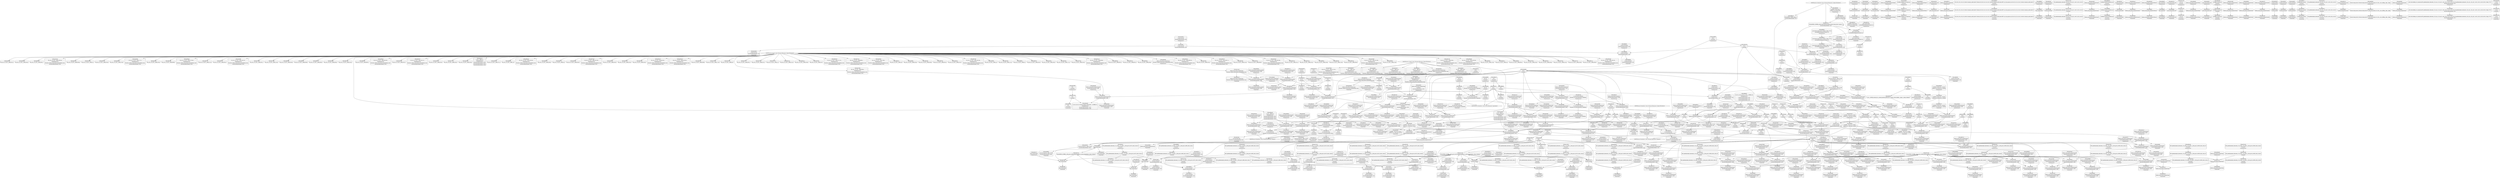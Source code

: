 digraph {
	CE0x4dd93c0 [shape=record,shape=Mrecord,label="{CE0x4dd93c0|selinux_msg_queue_msgsnd:call10|security/selinux/hooks.c,5252|*SummSink*}"]
	CE0x4e121d0 [shape=record,shape=Mrecord,label="{CE0x4e121d0|current_sid:land.lhs.true|*SummSink*}"]
	CE0x4e12d20 [shape=record,shape=Mrecord,label="{CE0x4e12d20|current_sid:tmp9|security/selinux/hooks.c,218|*SummSource*}"]
	CE0x4d90e10 [shape=record,shape=Mrecord,label="{CE0x4d90e10|i32_1|*Constant*|*SummSource*}"]
	CE0x4da4160 [shape=record,shape=Mrecord,label="{CE0x4da4160|i64_1|*Constant*|*SummSource*}"]
	CE0x4da9310 [shape=record,shape=Mrecord,label="{CE0x4da9310|current_sid:tmp2|*SummSink*}"]
	CE0x4d84800 [shape=record,shape=Mrecord,label="{CE0x4d84800|GLOBAL:__llvm_gcov_ctr125|Global_var:__llvm_gcov_ctr125|*SummSink*}"]
	CE0x4df2e20 [shape=record,shape=Mrecord,label="{CE0x4df2e20|avc_has_perm:auditdata|Function::avc_has_perm&Arg::auditdata::|*SummSink*}"]
	CE0x4df8cf0 [shape=record,shape=Mrecord,label="{CE0x4df8cf0|current_sid:tmp23|security/selinux/hooks.c,218|*SummSource*}"]
	CE0x4da8e20 [shape=record,shape=Mrecord,label="{CE0x4da8e20|80:_i32,_112:_i8*,_:_CRE_31,32_}"]
	CE0x4e15150 [shape=record,shape=Mrecord,label="{CE0x4e15150|i64*_getelementptr_inbounds_(_11_x_i64_,_11_x_i64_*___llvm_gcov_ctr125,_i64_0,_i64_9)|*Constant*|*SummSource*}"]
	CE0x4e09da0 [shape=record,shape=Mrecord,label="{CE0x4e09da0|selinux_msg_queue_msgsnd:rc.1}"]
	CE0x4dd48b0 [shape=record,shape=Mrecord,label="{CE0x4dd48b0|selinux_msg_queue_msgsnd:type|security/selinux/hooks.c,5248|*SummSource*}"]
	CE0x4e101e0 [shape=record,shape=Mrecord,label="{CE0x4e101e0|current_sid:tmp|*SummSink*}"]
	CE0x4e0dd50 [shape=record,shape=Mrecord,label="{CE0x4e0dd50|current_sid:do.end}"]
	CE0x4d90160 [shape=record,shape=Mrecord,label="{CE0x4d90160|get_current:tmp1|*SummSource*}"]
	CE0x4ddaa20 [shape=record,shape=Mrecord,label="{CE0x4ddaa20|avc_has_perm:entry|*SummSink*}"]
	CE0x4d9ab40 [shape=record,shape=Mrecord,label="{CE0x4d9ab40|current_sid:tmp11|security/selinux/hooks.c,218}"]
	CE0x4df5650 [shape=record,shape=Mrecord,label="{CE0x4df5650|current_sid:tmp20|security/selinux/hooks.c,218}"]
	CE0x4d91500 [shape=record,shape=Mrecord,label="{CE0x4d91500|selinux_msg_queue_msgsnd:tmp7|security/selinux/hooks.c,5237}"]
	CE0x4df9500 [shape=record,shape=Mrecord,label="{CE0x4df9500|current_sid:sid|security/selinux/hooks.c,220}"]
	CE0x4e08b50 [shape=record,shape=Mrecord,label="{CE0x4e08b50|selinux_msg_queue_msgsnd:tmp36|security/selinux/hooks.c,5260|*SummSource*}"]
	CE0x4d87c80 [shape=record,shape=Mrecord,label="{CE0x4d87c80|80:_i32,_112:_i8*,_:_CRE_128,136_|*MultipleSource*|Function::selinux_msg_queue_msgsnd&Arg::msq::|security/selinux/hooks.c,5231}"]
	CE0x4e0a2a0 [shape=record,shape=Mrecord,label="{CE0x4e0a2a0|i64*_getelementptr_inbounds_(_15_x_i64_,_15_x_i64_*___llvm_gcov_ctr308,_i64_0,_i64_13)|*Constant*}"]
	CE0x4dcdcf0 [shape=record,shape=Mrecord,label="{CE0x4dcdcf0|selinux_msg_queue_msgsnd:tmp28|security/selinux/hooks.c,5256|*SummSource*}"]
	CE0x4d7fb60 [shape=record,shape=Mrecord,label="{CE0x4d7fb60|80:_i32,_112:_i8*,_:_CRE_2,3_}"]
	CE0x4d82360 [shape=record,shape=Mrecord,label="{CE0x4d82360|selinux_msg_queue_msgsnd:msg|Function::selinux_msg_queue_msgsnd&Arg::msg::|*SummSource*}"]
	CE0x4dd4e80 [shape=record,shape=Mrecord,label="{CE0x4dd4e80|0:_i8,_8:_i32,_24:_%struct.selinux_audit_data*,_:_SCMRE_0,1_|*MultipleSource*|security/selinux/hooks.c, 5227|security/selinux/hooks.c,5248}"]
	CE0x4df2930 [shape=record,shape=Mrecord,label="{CE0x4df2930|avc_has_perm:requested|Function::avc_has_perm&Arg::requested::}"]
	CE0x4db06f0 [shape=record,shape=Mrecord,label="{CE0x4db06f0|current_sid:tmp3|*SummSink*}"]
	CE0x4d8c280 [shape=record,shape=Mrecord,label="{CE0x4d8c280|80:_i32,_112:_i8*,_:_CRE_11,12_}"]
	CE0x4d885d0 [shape=record,shape=Mrecord,label="{CE0x4d885d0|selinux_msg_queue_msgsnd:if.then6|*SummSource*}"]
	CE0x4d8f9e0 [shape=record,shape=Mrecord,label="{CE0x4d8f9e0|80:_i32,_112:_i8*,_:_CRE_6,7_}"]
	CE0x4d8ec60 [shape=record,shape=Mrecord,label="{CE0x4d8ec60|selinux_msg_queue_msgsnd:ad|security/selinux/hooks.c, 5227}"]
	CE0x4e11350 [shape=record,shape=Mrecord,label="{CE0x4e11350|current_sid:tmp|*SummSource*}"]
	CE0x4d8fcf0 [shape=record,shape=Mrecord,label="{CE0x4d8fcf0|get_current:tmp1|*SummSink*}"]
	CE0x4d8e970 [shape=record,shape=Mrecord,label="{CE0x4d8e970|80:_i32,_112:_i8*,_:_CRE_54,55_}"]
	CE0x4df55e0 [shape=record,shape=Mrecord,label="{CE0x4df55e0|current_sid:tmp19|security/selinux/hooks.c,218|*SummSink*}"]
	CE0x4d7fc70 [shape=record,shape=Mrecord,label="{CE0x4d7fc70|selinux_msg_queue_msgsnd:call|security/selinux/hooks.c,5228}"]
	"CONST[source:0(mediator),value:2(dynamic)][purpose:{subject}]"
	CE0x4dc6c30 [shape=record,shape=Mrecord,label="{CE0x4dc6c30|GLOBAL:lockdep_rcu_suspicious|*Constant*|*SummSink*}"]
	CE0x4d99290 [shape=record,shape=Mrecord,label="{CE0x4d99290|GLOBAL:current_task|Global_var:current_task}"]
	CE0x4dd0f10 [shape=record,shape=Mrecord,label="{CE0x4dd0f10|selinux_msg_queue_msgsnd:tmp15|security/selinux/hooks.c,5244}"]
	CE0x4d95fc0 [shape=record,shape=Mrecord,label="{CE0x4d95fc0|selinux_msg_queue_msgsnd:tobool|security/selinux/hooks.c,5244|*SummSink*}"]
	CE0x4da2fc0 [shape=record,shape=Mrecord,label="{CE0x4da2fc0|80:_i32,_112:_i8*,_:_CRE_19,20_}"]
	CE0x4e293a0 [shape=record,shape=Mrecord,label="{CE0x4e293a0|i64*_getelementptr_inbounds_(_2_x_i64_,_2_x_i64_*___llvm_gcov_ctr98,_i64_0,_i64_0)|*Constant*|*SummSource*}"]
	CE0x4d9ce60 [shape=record,shape=Mrecord,label="{CE0x4d9ce60|80:_i32,_112:_i8*,_:_CRE_71,72_}"]
	CE0x4e00980 [shape=record,shape=Mrecord,label="{CE0x4e00980|selinux_msg_queue_msgsnd:tobool16|security/selinux/hooks.c,5258|*SummSink*}"]
	CE0x4d81e20 [shape=record,shape=Mrecord,label="{CE0x4d81e20|selinux_msg_queue_msgsnd:tmp3|security/selinux/hooks.c,5231|*SummSource*}"]
	CE0x4db37a0 [shape=record,shape=Mrecord,label="{CE0x4db37a0|current_sid:tmp8|security/selinux/hooks.c,218}"]
	CE0x4d735e0 [shape=record,shape=Mrecord,label="{CE0x4d735e0|80:_i32,_112:_i8*,_:_CRE_23,24_}"]
	CE0x4db45a0 [shape=record,shape=Mrecord,label="{CE0x4db45a0|current_sid:tmp12|security/selinux/hooks.c,218|*SummSource*}"]
	CE0x4dc8fd0 [shape=record,shape=Mrecord,label="{CE0x4dc8fd0|selinux_msg_queue_msgsnd:tmp31|security/selinux/hooks.c,5258|*SummSink*}"]
	CE0x4d91a20 [shape=record,shape=Mrecord,label="{CE0x4d91a20|80:_i32,_112:_i8*,_:_CRE_84,88_|*MultipleSource*|Function::selinux_msg_queue_msgsnd&Arg::msq::|security/selinux/hooks.c,5231}"]
	CE0x4df7d40 [shape=record,shape=Mrecord,label="{CE0x4df7d40|i32_22|*Constant*|*SummSource*}"]
	CE0x4e11cb0 [shape=record,shape=Mrecord,label="{CE0x4e11cb0|i64_5|*Constant*|*SummSource*}"]
	CE0x4db3d80 [shape=record,shape=Mrecord,label="{CE0x4db3d80|current_sid:call|security/selinux/hooks.c,218|*SummSink*}"]
	CE0x643a130 [shape=record,shape=Mrecord,label="{CE0x643a130|selinux_msg_queue_msgsnd:if.then17|*SummSink*}"]
	CE0x4ddb0a0 [shape=record,shape=Mrecord,label="{CE0x4ddb0a0|avc_has_perm:ssid|Function::avc_has_perm&Arg::ssid::}"]
	CE0x4dd7af0 [shape=record,shape=Mrecord,label="{CE0x4dd7af0|i8_4|*Constant*|*SummSink*}"]
	CE0x4dda5b0 [shape=record,shape=Mrecord,label="{CE0x4dda5b0|selinux_msg_queue_msgsnd:tmp20|security/selinux/hooks.c,5249|*SummSink*}"]
	CE0x4e0e200 [shape=record,shape=Mrecord,label="{CE0x4e0e200|_call_void_mcount()_#3|*SummSource*}"]
	CE0x4d8eb40 [shape=record,shape=Mrecord,label="{CE0x4d8eb40|80:_i32,_112:_i8*,_:_CRE_56,57_}"]
	CE0x4d91210 [shape=record,shape=Mrecord,label="{CE0x4d91210|i64_2|*Constant*|*SummSink*}"]
	CE0x4dcaad0 [shape=record,shape=Mrecord,label="{CE0x4dcaad0|selinux_msg_queue_msgsnd:tmp26|security/selinux/hooks.c,5256}"]
	CE0x4d86bd0 [shape=record,shape=Mrecord,label="{CE0x4d86bd0|current_sid:tobool|security/selinux/hooks.c,218}"]
	CE0x4e122e0 [shape=record,shape=Mrecord,label="{CE0x4e122e0|i64*_getelementptr_inbounds_(_11_x_i64_,_11_x_i64_*___llvm_gcov_ctr125,_i64_0,_i64_0)|*Constant*}"]
	"CONST[source:0(mediator),value:2(dynamic)][purpose:{subject}][SrcIdx:3]"
	CE0x4e0a630 [shape=record,shape=Mrecord,label="{CE0x4e0a630|i64*_getelementptr_inbounds_(_15_x_i64_,_15_x_i64_*___llvm_gcov_ctr308,_i64_0,_i64_13)|*Constant*|*SummSink*}"]
	CE0x4d9cc00 [shape=record,shape=Mrecord,label="{CE0x4d9cc00|80:_i32,_112:_i8*,_:_CRE_69,70_}"]
	CE0x4d8b590 [shape=record,shape=Mrecord,label="{CE0x4d8b590|i64_4|*Constant*|*SummSink*}"]
	CE0x4e0ed30 [shape=record,shape=Mrecord,label="{CE0x4e0ed30|current_sid:call|security/selinux/hooks.c,218|*SummSource*}"]
	CE0x4d9d960 [shape=record,shape=Mrecord,label="{CE0x4d9d960|%struct.qstr*_null|*Constant*|*SummSource*}"]
	CE0x4da0880 [shape=record,shape=Mrecord,label="{CE0x4da0880|i32_0|*Constant*}"]
	"CONST[source:0(mediator),value:2(dynamic)][purpose:{object}]"
	CE0x4d7d170 [shape=record,shape=Mrecord,label="{CE0x4d7d170|selinux_msg_queue_msgsnd:tmp9|security/selinux/hooks.c,5237}"]
	CE0x4daffa0 [shape=record,shape=Mrecord,label="{CE0x4daffa0|current_sid:tmp13|security/selinux/hooks.c,218}"]
	CE0x4d8af80 [shape=record,shape=Mrecord,label="{CE0x4d8af80|i64_3|*Constant*}"]
	CE0x4df7190 [shape=record,shape=Mrecord,label="{CE0x4df7190|i32_78|*Constant*|*SummSource*}"]
	CE0x4e06680 [shape=record,shape=Mrecord,label="{CE0x4e06680|selinux_msg_queue_msgsnd:tmp34|security/selinux/hooks.c,5260|*SummSource*}"]
	CE0x4dcced0 [shape=record,shape=Mrecord,label="{CE0x4dcced0|selinux_msg_queue_msgsnd:tmp22|security/selinux/hooks.c,5254|*SummSink*}"]
	CE0x4dfa470 [shape=record,shape=Mrecord,label="{CE0x4dfa470|current_sid:tmp24|security/selinux/hooks.c,220}"]
	CE0x4dcdeb0 [shape=record,shape=Mrecord,label="{CE0x4dcdeb0|selinux_msg_queue_msgsnd:tmp28|security/selinux/hooks.c,5256|*SummSink*}"]
	CE0x4da58f0 [shape=record,shape=Mrecord,label="{CE0x4da58f0|i64_2|*Constant*}"]
	CE0x4dfcdb0 [shape=record,shape=Mrecord,label="{CE0x4dfcdb0|get_current:tmp4|./arch/x86/include/asm/current.h,14}"]
	CE0x4d7d030 [shape=record,shape=Mrecord,label="{CE0x4d7d030|selinux_msg_queue_msgsnd:tmp8|security/selinux/hooks.c,5237|*SummSink*}"]
	CE0x4db5500 [shape=record,shape=Mrecord,label="{CE0x4db5500|i64*_getelementptr_inbounds_(_2_x_i64_,_2_x_i64_*___llvm_gcov_ctr98,_i64_0,_i64_0)|*Constant*|*SummSink*}"]
	CE0x4d85a90 [shape=record,shape=Mrecord,label="{CE0x4d85a90|80:_i32,_112:_i8*,_:_CRE_45,46_}"]
	CE0x4dd1e60 [shape=record,shape=Mrecord,label="{CE0x4dd1e60|selinux_msg_queue_msgsnd:tmp35|security/selinux/hooks.c,5260}"]
	CE0x4df6ca0 [shape=record,shape=Mrecord,label="{CE0x4df6ca0|_ret_%struct.task_struct*_%tmp4,_!dbg_!27714|./arch/x86/include/asm/current.h,14}"]
	CE0x4d90c00 [shape=record,shape=Mrecord,label="{CE0x4d90c00|selinux_msg_queue_msgsnd:tmp1|*SummSink*}"]
	CE0x4d7e8a0 [shape=record,shape=Mrecord,label="{CE0x4d7e8a0|selinux_msg_queue_msgsnd:bb}"]
	CE0x4da7080 [shape=record,shape=Mrecord,label="{CE0x4da7080|80:_i32,_112:_i8*,_:_CRE_80,84_|*MultipleSource*|Function::selinux_msg_queue_msgsnd&Arg::msq::|security/selinux/hooks.c,5231}"]
	CE0x4dcd180 [shape=record,shape=Mrecord,label="{CE0x4dcd180|selinux_msg_queue_msgsnd:tmp23|security/selinux/hooks.c,5254|*SummSource*}"]
	CE0x4da6010 [shape=record,shape=Mrecord,label="{CE0x4da6010|80:_i32,_112:_i8*,_:_CRE_208,216_|*MultipleSource*|Function::selinux_msg_queue_msgsnd&Arg::msq::|security/selinux/hooks.c,5231}"]
	CE0x4da3290 [shape=record,shape=Mrecord,label="{CE0x4da3290|80:_i32,_112:_i8*,_:_CRE_22,23_}"]
	CE0x4df21a0 [shape=record,shape=Mrecord,label="{CE0x4df21a0|avc_has_perm:tclass|Function::avc_has_perm&Arg::tclass::|*SummSource*}"]
	CE0x4d8e070 [shape=record,shape=Mrecord,label="{CE0x4d8e070|80:_i32,_112:_i8*,_:_CRE_168,172_|*MultipleSource*|Function::selinux_msg_queue_msgsnd&Arg::msq::|security/selinux/hooks.c,5231}"]
	CE0x4da57c0 [shape=record,shape=Mrecord,label="{CE0x4da57c0|i32_3|*Constant*|*SummSource*}"]
	CE0x4da4080 [shape=record,shape=Mrecord,label="{CE0x4da4080|selinux_msg_queue_msgsnd:tmp|*SummSink*}"]
	CE0x4df9660 [shape=record,shape=Mrecord,label="{CE0x4df9660|current_sid:sid|security/selinux/hooks.c,220|*SummSink*}"]
	CE0x4dda1a0 [shape=record,shape=Mrecord,label="{CE0x4dda1a0|selinux_msg_queue_msgsnd:call10|security/selinux/hooks.c,5252}"]
	CE0x4df8860 [shape=record,shape=Mrecord,label="{CE0x4df8860|current_sid:tmp22|security/selinux/hooks.c,218|*SummSource*}"]
	CE0x4dd9540 [shape=record,shape=Mrecord,label="{CE0x4dd9540|i32_(i32,_i32,_i16,_i32,_%struct.common_audit_data*)*_bitcast_(i32_(i32,_i32,_i16,_i32,_%struct.common_audit_data.495*)*_avc_has_perm_to_i32_(i32,_i32,_i16,_i32,_%struct.common_audit_data*)*)|*Constant*}"]
	CE0x4dcb5c0 [shape=record,shape=Mrecord,label="{CE0x4dcb5c0|selinux_msg_queue_msgsnd:sid13|security/selinux/hooks.c,5256}"]
	CE0x4d8c460 [shape=record,shape=Mrecord,label="{CE0x4d8c460|80:_i32,_112:_i8*,_:_CRE_13,14_}"]
	CE0x4e0b7c0 [shape=record,shape=Mrecord,label="{CE0x4e0b7c0|selinux_msg_queue_msgsnd:retval.0|*SummSource*}"]
	CE0x4dda8c0 [shape=record,shape=Mrecord,label="{CE0x4dda8c0|avc_has_perm:entry|*SummSource*}"]
	CE0x4d8a610 [shape=record,shape=Mrecord,label="{CE0x4d8a610|selinux_msg_queue_msgsnd:tmp11|security/selinux/hooks.c,5242}"]
	CE0x4df82b0 [shape=record,shape=Mrecord,label="{CE0x4df82b0|current_sid:security|security/selinux/hooks.c,218}"]
	CE0x4d968a0 [shape=record,shape=Mrecord,label="{CE0x4d968a0|i64*_getelementptr_inbounds_(_11_x_i64_,_11_x_i64_*___llvm_gcov_ctr125,_i64_0,_i64_1)|*Constant*}"]
	CE0x63403c0 [shape=record,shape=Mrecord,label="{CE0x63403c0|80:_i32,_112:_i8*,_:_CRE_48,49_}"]
	CE0x4df1920 [shape=record,shape=Mrecord,label="{CE0x4df1920|avc_has_perm:tsid|Function::avc_has_perm&Arg::tsid::|*SummSource*}"]
	CE0x4df6a00 [shape=record,shape=Mrecord,label="{CE0x4df6a00|get_current:entry|*SummSink*}"]
	CE0x4d8b7c0 [shape=record,shape=Mrecord,label="{CE0x4d8b7c0|selinux_msg_queue_msgsnd:tmp12|security/selinux/hooks.c,5244|*SummSource*}"]
	CE0x4e112e0 [shape=record,shape=Mrecord,label="{CE0x4e112e0|COLLAPSED:_GCMRE___llvm_gcov_ctr125_internal_global_11_x_i64_zeroinitializer:_elem_0:default:}"]
	CE0x4da5dc0 [shape=record,shape=Mrecord,label="{CE0x4da5dc0|80:_i32,_112:_i8*,_:_CRE_200,208_|*MultipleSource*|Function::selinux_msg_queue_msgsnd&Arg::msq::|security/selinux/hooks.c,5231}"]
	CE0x4dcd970 [shape=record,shape=Mrecord,label="{CE0x4dcd970|selinux_msg_queue_msgsnd:tmp24|security/selinux/hooks.c,5254|*SummSink*}"]
	CE0x4d8c190 [shape=record,shape=Mrecord,label="{CE0x4d8c190|80:_i32,_112:_i8*,_:_CRE_10,11_}"]
	CE0x4df24d0 [shape=record,shape=Mrecord,label="{CE0x4df24d0|i32_32|*Constant*|*SummSource*}"]
	CE0x4e10b30 [shape=record,shape=Mrecord,label="{CE0x4e10b30|current_sid:tobool1|security/selinux/hooks.c,218|*SummSource*}"]
	CE0x4dd23a0 [shape=record,shape=Mrecord,label="{CE0x4dd23a0|selinux_msg_queue_msgsnd:tmp35|security/selinux/hooks.c,5260|*SummSink*}"]
	CE0x4dda640 [shape=record,shape=Mrecord,label="{CE0x4dda640|selinux_msg_queue_msgsnd:u|security/selinux/hooks.c,5249}"]
	CE0x4e01380 [shape=record,shape=Mrecord,label="{CE0x4e01380|i64_10|*Constant*|*SummSink*}"]
	CE0x4d9be90 [shape=record,shape=Mrecord,label="{CE0x4d9be90|selinux_msg_queue_msgsnd:tmp8|security/selinux/hooks.c,5237}"]
	CE0x4d97e20 [shape=record,shape=Mrecord,label="{CE0x4d97e20|80:_i32,_112:_i8*,_:_CRE_51,52_}"]
	CE0x4dcc6a0 [shape=record,shape=Mrecord,label="{CE0x4dcc6a0|i64_7|*Constant*}"]
	CE0x4d8dc10 [shape=record,shape=Mrecord,label="{CE0x4d8dc10|selinux_msg_queue_msgsnd:if.then17}"]
	CE0x4da9fc0 [shape=record,shape=Mrecord,label="{CE0x4da9fc0|selinux_msg_queue_msgsnd:tmp4|*LoadInst*|security/selinux/hooks.c,5232|*SummSource*}"]
	CE0x4d8f450 [shape=record,shape=Mrecord,label="{CE0x4d8f450|80:_i32,_112:_i8*,_:_CRE_67,68_}"]
	CE0x4d9a360 [shape=record,shape=Mrecord,label="{CE0x4d9a360|80:_i32,_112:_i8*,_:_CRE_57,58_}"]
	CE0x4df4020 [shape=record,shape=Mrecord,label="{CE0x4df4020|selinux_msg_queue_msgsnd:ipc_id|security/selinux/hooks.c,5249}"]
	CE0x4dcdaf0 [shape=record,shape=Mrecord,label="{CE0x4dcdaf0|selinux_msg_queue_msgsnd:tmp25|security/selinux/hooks.c,5254}"]
	CE0x4dcf4e0 [shape=record,shape=Mrecord,label="{CE0x4dcf4e0|selinux_msg_queue_msgsnd:call14|security/selinux/hooks.c,5256|*SummSink*}"]
	CE0x4d84240 [shape=record,shape=Mrecord,label="{CE0x4d84240|80:_i32,_112:_i8*,_:_CRE_39,40_}"]
	CE0x4dd0790 [shape=record,shape=Mrecord,label="{CE0x4dd0790|selinux_msg_queue_msgsnd:tmp13|security/selinux/hooks.c,5244|*SummSink*}"]
	CE0x4df1630 [shape=record,shape=Mrecord,label="{CE0x4df1630|current_sid:if.then|*SummSource*}"]
	CE0x4d7e420 [shape=record,shape=Mrecord,label="{CE0x4d7e420|i64*_getelementptr_inbounds_(_15_x_i64_,_15_x_i64_*___llvm_gcov_ctr308,_i64_0,_i64_0)|*Constant*|*SummSource*}"]
	CE0x4e15a10 [shape=record,shape=Mrecord,label="{CE0x4e15a10|current_sid:tmp18|security/selinux/hooks.c,218}"]
	CE0x4da38d0 [shape=record,shape=Mrecord,label="{CE0x4da38d0|80:_i32,_112:_i8*,_:_CRE_152,160_|*MultipleSource*|Function::selinux_msg_queue_msgsnd&Arg::msq::|security/selinux/hooks.c,5231}"]
	CE0x4db4700 [shape=record,shape=Mrecord,label="{CE0x4db4700|current_sid:tmp12|security/selinux/hooks.c,218|*SummSink*}"]
	CE0x4dd3670 [shape=record,shape=Mrecord,label="{CE0x4dd3670|selinux_msg_queue_msgsnd:tmp18|security/selinux/hooks.c,5246}"]
	CE0x4e0c680 [shape=record,shape=Mrecord,label="{CE0x4e0c680|selinux_msg_queue_msgsnd:tmp40|security/selinux/hooks.c,5264|*SummSource*}"]
	CE0x4db8200 [shape=record,shape=Mrecord,label="{CE0x4db8200|selinux_msg_queue_msgsnd:sid4|security/selinux/hooks.c,5243|*SummSink*}"]
	CE0x4db4ed0 [shape=record,shape=Mrecord,label="{CE0x4db4ed0|current_sid:land.lhs.true}"]
	CE0x4df3160 [shape=record,shape=Mrecord,label="{CE0x4df3160|_ret_i32_%retval.0,_!dbg_!27728|security/selinux/avc.c,775|*SummSink*}"]
	CE0x4d9c480 [shape=record,shape=Mrecord,label="{CE0x4d9c480|get_current:tmp3|*SummSink*}"]
	CE0x4dd3f10 [shape=record,shape=Mrecord,label="{CE0x4dd3f10|selinux_msg_queue_msgsnd:tmp16|security/selinux/hooks.c,5245}"]
	CE0x4d9c410 [shape=record,shape=Mrecord,label="{CE0x4d9c410|get_current:tmp3|*SummSource*}"]
	CE0x4da9230 [shape=record,shape=Mrecord,label="{CE0x4da9230|current_sid:tmp2}"]
	CE0x4ddb320 [shape=record,shape=Mrecord,label="{CE0x4ddb320|avc_has_perm:ssid|Function::avc_has_perm&Arg::ssid::|*SummSource*}"]
	CE0x4da92a0 [shape=record,shape=Mrecord,label="{CE0x4da92a0|current_sid:tmp2|*SummSource*}"]
	CE0x4db15a0 [shape=record,shape=Mrecord,label="{CE0x4db15a0|i64*_getelementptr_inbounds_(_11_x_i64_,_11_x_i64_*___llvm_gcov_ctr125,_i64_0,_i64_8)|*Constant*}"]
	CE0x4e14cb0 [shape=record,shape=Mrecord,label="{CE0x4e14cb0|i8*_getelementptr_inbounds_(_45_x_i8_,_45_x_i8_*_.str12,_i32_0,_i32_0)|*Constant*|*SummSink*}"]
	CE0x4e0e5f0 [shape=record,shape=Mrecord,label="{CE0x4e0e5f0|current_sid:tmp4|security/selinux/hooks.c,218|*SummSource*}"]
	CE0x4dd8790 [shape=record,shape=Mrecord,label="{CE0x4dd8790|selinux_msg_queue_msgsnd:key|security/selinux/hooks.c,5249}"]
	CE0x4d85960 [shape=record,shape=Mrecord,label="{CE0x4d85960|80:_i32,_112:_i8*,_:_CRE_47,48_}"]
	CE0x4dcf320 [shape=record,shape=Mrecord,label="{CE0x4dcf320|selinux_msg_queue_msgsnd:call14|security/selinux/hooks.c,5256|*SummSource*}"]
	CE0x4d85230 [shape=record,shape=Mrecord,label="{CE0x4d85230|selinux_msg_queue_msgsnd:msq|Function::selinux_msg_queue_msgsnd&Arg::msq::|*SummSink*}"]
	CE0x4d91e30 [shape=record,shape=Mrecord,label="{CE0x4d91e30|80:_i32,_112:_i8*,_:_CRE_92,96_|*MultipleSource*|Function::selinux_msg_queue_msgsnd&Arg::msq::|security/selinux/hooks.c,5231}"]
	CE0x4dd1130 [shape=record,shape=Mrecord,label="{CE0x4dd1130|selinux_msg_queue_msgsnd:tmp15|security/selinux/hooks.c,5244|*SummSource*}"]
	CE0x4e0ded0 [shape=record,shape=Mrecord,label="{CE0x4e0ded0|current_sid:do.end|*SummSource*}"]
	CE0x4dc9d00 [shape=record,shape=Mrecord,label="{CE0x4dc9d00|selinux_msg_queue_msgsnd:tmp25|security/selinux/hooks.c,5254|*SummSource*}"]
	CE0x4db5040 [shape=record,shape=Mrecord,label="{CE0x4db5040|current_sid:land.lhs.true|*SummSource*}"]
	CE0x4d9d1b0 [shape=record,shape=Mrecord,label="{CE0x4d9d1b0|selinux_msg_queue_msgsnd:if.end7}"]
	CE0x4e0a800 [shape=record,shape=Mrecord,label="{CE0x4e0a800|selinux_msg_queue_msgsnd:tmp38|security/selinux/hooks.c,5263}"]
	CE0x4da6760 [shape=record,shape=Mrecord,label="{CE0x4da6760|selinux_msg_queue_msgsnd:security|security/selinux/hooks.c,5231}"]
	CE0x4d85140 [shape=record,shape=Mrecord,label="{CE0x4d85140|_ret_i32_%tmp24,_!dbg_!27742|security/selinux/hooks.c,220|*SummSink*}"]
	CE0x4dd97b0 [shape=record,shape=Mrecord,label="{CE0x4dd97b0|selinux_msg_queue_msgsnd:call10|security/selinux/hooks.c,5252|*SummSource*}"]
	CE0x4e0f6c0 [shape=record,shape=Mrecord,label="{CE0x4e0f6c0|current_sid:tmp7|security/selinux/hooks.c,218|*SummSource*}"]
	CE0x4d9d320 [shape=record,shape=Mrecord,label="{CE0x4d9d320|GLOBAL:security_transition_sid|*Constant*|*SummSource*}"]
	CE0x4db3670 [shape=record,shape=Mrecord,label="{CE0x4db3670|GLOBAL:current_sid.__warned|Global_var:current_sid.__warned|*SummSink*}"]
	CE0x4dad0a0 [shape=record,shape=Mrecord,label="{CE0x4dad0a0|current_sid:tmp1|*SummSource*}"]
	CE0x4df6a90 [shape=record,shape=Mrecord,label="{CE0x4df6a90|_ret_%struct.task_struct*_%tmp4,_!dbg_!27714|./arch/x86/include/asm/current.h,14|*SummSource*}"]
	CE0x4e14bd0 [shape=record,shape=Mrecord,label="{CE0x4e14bd0|i8*_getelementptr_inbounds_(_45_x_i8_,_45_x_i8_*_.str12,_i32_0,_i32_0)|*Constant*}"]
	CE0x4df9070 [shape=record,shape=Mrecord,label="{CE0x4df9070|i64*_getelementptr_inbounds_(_2_x_i64_,_2_x_i64_*___llvm_gcov_ctr98,_i64_0,_i64_1)|*Constant*}"]
	CE0x4dae5b0 [shape=record,shape=Mrecord,label="{CE0x4dae5b0|current_sid:tmp16|security/selinux/hooks.c,218|*SummSource*}"]
	CE0x4df2760 [shape=record,shape=Mrecord,label="{CE0x4df2760|avc_has_perm:requested|Function::avc_has_perm&Arg::requested::|*SummSink*}"]
	CE0x4e08630 [shape=record,shape=Mrecord,label="{CE0x4e08630|selinux_msg_queue_msgsnd:sid19|security/selinux/hooks.c,5260|*SummSink*}"]
	CE0x4dc8e10 [shape=record,shape=Mrecord,label="{CE0x4dc8e10|selinux_msg_queue_msgsnd:tmp31|security/selinux/hooks.c,5258|*SummSource*}"]
	CE0x4df16d0 [shape=record,shape=Mrecord,label="{CE0x4df16d0|current_sid:do.body}"]
	CE0x4daf5f0 [shape=record,shape=Mrecord,label="{CE0x4daf5f0|current_sid:call|security/selinux/hooks.c,218}"]
	CE0x4674180 [shape=record,shape=Mrecord,label="{CE0x4674180|COLLAPSED:_GCMRE___llvm_gcov_ctr308_internal_global_15_x_i64_zeroinitializer:_elem_0:default:}"]
	CE0x4da82d0 [shape=record,shape=Mrecord,label="{CE0x4da82d0|current_sid:tmp5|security/selinux/hooks.c,218|*SummSource*}"]
	CE0x4d84d20 [shape=record,shape=Mrecord,label="{CE0x4d84d20|40:_i8*,_:_CRE_0,8_|*MultipleSource*|security/selinux/hooks.c,5232|Function::selinux_msg_queue_msgsnd&Arg::msg::}"]
	CE0x4e12c50 [shape=record,shape=Mrecord,label="{CE0x4e12c50|current_sid:tmp9|security/selinux/hooks.c,218}"]
	CE0x4d9d740 [shape=record,shape=Mrecord,label="{CE0x4d9d740|i16_26|*Constant*|*SummSource*}"]
	CE0x6b3bac0 [shape=record,shape=Mrecord,label="{CE0x6b3bac0|selinux_msg_queue_msgsnd:if.end15|*SummSource*}"]
	CE0x4d846d0 [shape=record,shape=Mrecord,label="{CE0x4d846d0|GLOBAL:__llvm_gcov_ctr125|Global_var:__llvm_gcov_ctr125}"]
	CE0x4d74050 [shape=record,shape=Mrecord,label="{CE0x4d74050|selinux_msg_queue_msgsnd:sid3|security/selinux/hooks.c,5242}"]
	CE0x4da2bd0 [shape=record,shape=Mrecord,label="{CE0x4da2bd0|selinux_msg_queue_msgsnd:sid2|security/selinux/hooks.c,5237|*SummSink*}"]
	CE0x4dae6e0 [shape=record,shape=Mrecord,label="{CE0x4dae6e0|current_sid:tmp16|security/selinux/hooks.c,218|*SummSink*}"]
	CE0x4df50e0 [shape=record,shape=Mrecord,label="{CE0x4df50e0|i64*_getelementptr_inbounds_(_11_x_i64_,_11_x_i64_*___llvm_gcov_ctr125,_i64_0,_i64_10)|*Constant*}"]
	CE0x4d8de90 [shape=record,shape=Mrecord,label="{CE0x4d8de90|80:_i32,_112:_i8*,_:_CRE_160,168_|*MultipleSource*|Function::selinux_msg_queue_msgsnd&Arg::msq::|security/selinux/hooks.c,5231}"]
	CE0x4e08d10 [shape=record,shape=Mrecord,label="{CE0x4e08d10|selinux_msg_queue_msgsnd:tmp36|security/selinux/hooks.c,5260|*SummSink*}"]
	CE0x4e0e300 [shape=record,shape=Mrecord,label="{CE0x4e0e300|_call_void_mcount()_#3|*SummSink*}"]
	CE0x4dcb090 [shape=record,shape=Mrecord,label="{CE0x4dcb090|selinux_msg_queue_msgsnd:tmp27|security/selinux/hooks.c,5256|*SummSource*}"]
	CE0x4dca3c0 [shape=record,shape=Mrecord,label="{CE0x4dca3c0|i64*_getelementptr_inbounds_(_15_x_i64_,_15_x_i64_*___llvm_gcov_ctr308,_i64_0,_i64_9)|*Constant*|*SummSource*}"]
	"CONST[source:1(input),value:2(dynamic)][purpose:{object}][SrcIdx:0]"
	CE0x4dcd7b0 [shape=record,shape=Mrecord,label="{CE0x4dcd7b0|selinux_msg_queue_msgsnd:tmp24|security/selinux/hooks.c,5254|*SummSource*}"]
	CE0x4da3a80 [shape=record,shape=Mrecord,label="{CE0x4da3a80|selinux_msg_queue_msgsnd:if.end7|*SummSource*}"]
	CE0x4dd9d10 [shape=record,shape=Mrecord,label="{CE0x4dd9d10|i32_(i32,_i32,_i16,_i32,_%struct.common_audit_data*)*_bitcast_(i32_(i32,_i32,_i16,_i32,_%struct.common_audit_data.495*)*_avc_has_perm_to_i32_(i32,_i32,_i16,_i32,_%struct.common_audit_data*)*)|*Constant*|*SummSink*}"]
	CE0x4dcf660 [shape=record,shape=Mrecord,label="{CE0x4dcf660|selinux_msg_queue_msgsnd:rc.0}"]
	CE0x4db66a0 [shape=record,shape=Mrecord,label="{CE0x4db66a0|i8_1|*Constant*}"]
	CE0x4df1fd0 [shape=record,shape=Mrecord,label="{CE0x4df1fd0|i32_32|*Constant*}"]
	CE0x4d96490 [shape=record,shape=Mrecord,label="{CE0x4d96490|80:_i32,_112:_i8*,_:_CRE_27,28_}"]
	CE0x4df8e70 [shape=record,shape=Mrecord,label="{CE0x4df8e70|current_sid:tmp23|security/selinux/hooks.c,218|*SummSink*}"]
	CE0x4e0f550 [shape=record,shape=Mrecord,label="{CE0x4e0f550|current_sid:tmp7|security/selinux/hooks.c,218}"]
	CE0x61603f0 [shape=record,shape=Mrecord,label="{CE0x61603f0|selinux_msg_queue_msgsnd:if.then12|*SummSink*}"]
	CE0x4d9fb60 [shape=record,shape=Mrecord,label="{CE0x4d9fb60|selinux_msg_queue_msgsnd:rc.0|*SummSink*}"]
	CE0x4e0c260 [shape=record,shape=Mrecord,label="{CE0x4e0c260|i64*_getelementptr_inbounds_(_15_x_i64_,_15_x_i64_*___llvm_gcov_ctr308,_i64_0,_i64_14)|*Constant*|*SummSource*}"]
	CE0x4dfa940 [shape=record,shape=Mrecord,label="{CE0x4dfa940|get_current:bb|*SummSource*}"]
	CE0x4d98a80 [shape=record,shape=Mrecord,label="{CE0x4d98a80|i64*_getelementptr_inbounds_(_11_x_i64_,_11_x_i64_*___llvm_gcov_ctr125,_i64_0,_i64_1)|*Constant*|*SummSink*}"]
	CE0x4d8e4a0 [shape=record,shape=Mrecord,label="{CE0x4d8e4a0|80:_i32,_112:_i8*,_:_CRE_3,4_}"]
	CE0x4dd21e0 [shape=record,shape=Mrecord,label="{CE0x4dd21e0|selinux_msg_queue_msgsnd:tmp35|security/selinux/hooks.c,5260|*SummSource*}"]
	CE0x4d95480 [shape=record,shape=Mrecord,label="{CE0x4d95480|selinux_msg_queue_msgsnd:if.end15|*SummSink*}"]
	CE0x4d90f90 [shape=record,shape=Mrecord,label="{CE0x4d90f90|_call_void_mcount()_#3}"]
	CE0x4dcb250 [shape=record,shape=Mrecord,label="{CE0x4dcb250|selinux_msg_queue_msgsnd:tmp27|security/selinux/hooks.c,5256|*SummSink*}"]
	CE0x4dac120 [shape=record,shape=Mrecord,label="{CE0x4dac120|GLOBAL:lockdep_rcu_suspicious|*Constant*}"]
	CE0x4e0c310 [shape=record,shape=Mrecord,label="{CE0x4e0c310|i64*_getelementptr_inbounds_(_15_x_i64_,_15_x_i64_*___llvm_gcov_ctr308,_i64_0,_i64_14)|*Constant*|*SummSink*}"]
	CE0x4df1e60 [shape=record,shape=Mrecord,label="{CE0x4df1e60|i16_27|*Constant*|*SummSink*}"]
	CE0x4e15710 [shape=record,shape=Mrecord,label="{CE0x4e15710|current_sid:tmp17|security/selinux/hooks.c,218|*SummSource*}"]
	CE0x4dc73d0 [shape=record,shape=Mrecord,label="{CE0x4dc73d0|i32_218|*Constant*|*SummSink*}"]
	CE0x4d82490 [shape=record,shape=Mrecord,label="{CE0x4d82490|selinux_msg_queue_msgsnd:msg|Function::selinux_msg_queue_msgsnd&Arg::msg::|*SummSink*}"]
	CE0x4dca740 [shape=record,shape=Mrecord,label="{CE0x4dca740|i64*_getelementptr_inbounds_(_15_x_i64_,_15_x_i64_*___llvm_gcov_ctr308,_i64_0,_i64_9)|*Constant*|*SummSink*}"]
	CE0x4da81f0 [shape=record,shape=Mrecord,label="{CE0x4da81f0|GLOBAL:__llvm_gcov_ctr125|Global_var:__llvm_gcov_ctr125|*SummSource*}"]
	CE0x4db7d90 [shape=record,shape=Mrecord,label="{CE0x4db7d90|current_sid:if.then|*SummSink*}"]
	CE0x4e14c40 [shape=record,shape=Mrecord,label="{CE0x4e14c40|i8*_getelementptr_inbounds_(_45_x_i8_,_45_x_i8_*_.str12,_i32_0,_i32_0)|*Constant*|*SummSource*}"]
	CE0x4d98920 [shape=record,shape=Mrecord,label="{CE0x4d98920|i64*_getelementptr_inbounds_(_11_x_i64_,_11_x_i64_*___llvm_gcov_ctr125,_i64_0,_i64_1)|*Constant*|*SummSource*}"]
	CE0x4d9eb80 [shape=record,shape=Mrecord,label="{CE0x4d9eb80|selinux_msg_queue_msgsnd:if.then|*SummSource*}"]
	CE0x4da1da0 [shape=record,shape=Mrecord,label="{CE0x4da1da0|selinux_msg_queue_msgsnd:cmp|security/selinux/hooks.c,5237|*SummSource*}"]
	CE0x4dacbb0 [shape=record,shape=Mrecord,label="{CE0x4dacbb0|get_current:tmp3}"]
	CE0x4df7f50 [shape=record,shape=Mrecord,label="{CE0x4df7f50|i32_22|*Constant*|*SummSink*}"]
	CE0x4df5d40 [shape=record,shape=Mrecord,label="{CE0x4df5d40|current_sid:call4|security/selinux/hooks.c,218}"]
	CE0x4dc96f0 [shape=record,shape=Mrecord,label="{CE0x4dc96f0|selinux_msg_queue_msgsnd:tmp33|security/selinux/hooks.c,5260}"]
	CE0x4d9a6f0 [shape=record,shape=Mrecord,label="{CE0x4d9a6f0|80:_i32,_112:_i8*,_:_CRE_60,61_}"]
	CE0x4d8f7d0 [shape=record,shape=Mrecord,label="{CE0x4d8f7d0|selinux_msg_queue_msgsnd:bb|*SummSink*}"]
	CE0x4ddb3c0 [shape=record,shape=Mrecord,label="{CE0x4ddb3c0|avc_has_perm:ssid|Function::avc_has_perm&Arg::ssid::|*SummSink*}"]
	CE0x4d73810 [shape=record,shape=Mrecord,label="{CE0x4d73810|80:_i32,_112:_i8*,_:_CRE_25,26_}"]
	CE0x4d9b5d0 [shape=record,shape=Mrecord,label="{CE0x4d9b5d0|current_sid:tmp6|security/selinux/hooks.c,218|*SummSource*}"]
	CE0x4df79b0 [shape=record,shape=Mrecord,label="{CE0x4df79b0|current_sid:tmp21|security/selinux/hooks.c,218|*SummSource*}"]
	CE0x4d9bcd0 [shape=record,shape=Mrecord,label="{CE0x4d9bcd0|GLOBAL:__llvm_gcov_ctr308|Global_var:__llvm_gcov_ctr308|*SummSink*}"]
	CE0x4dd7fb0 [shape=record,shape=Mrecord,label="{CE0x4dd7fb0|selinux_msg_queue_msgsnd:q_perm8|security/selinux/hooks.c,5249|*SummSource*}"]
	CE0x4db0010 [shape=record,shape=Mrecord,label="{CE0x4db0010|current_sid:tmp13|security/selinux/hooks.c,218|*SummSource*}"]
	CE0x4dc81b0 [shape=record,shape=Mrecord,label="{CE0x4dc81b0|i64_11|*Constant*|*SummSink*}"]
	CE0x4da9dc0 [shape=record,shape=Mrecord,label="{CE0x4da9dc0|40:_i8*,_:_CRE_32,40_|*MultipleSource*|security/selinux/hooks.c,5232|Function::selinux_msg_queue_msgsnd&Arg::msg::}"]
	CE0x4daf550 [shape=record,shape=Mrecord,label="{CE0x4daf550|_call_void_mcount()_#3|*SummSink*}"]
	CE0x4da56c0 [shape=record,shape=Mrecord,label="{CE0x4da56c0|selinux_msg_queue_msgsnd:tmp6|security/selinux/hooks.c,5237|*SummSink*}"]
	CE0x4e10cb0 [shape=record,shape=Mrecord,label="{CE0x4e10cb0|current_sid:tobool1|security/selinux/hooks.c,218|*SummSink*}"]
	CE0x4d84e30 [shape=record,shape=Mrecord,label="{CE0x4d84e30|selinux_msg_queue_msgsnd:tmp2|security/selinux/hooks.c,5231|*SummSink*}"]
	CE0x4d83330 [shape=record,shape=Mrecord,label="{CE0x4d83330|80:_i32,_112:_i8*,_:_CRE_43,44_}"]
	CE0x4dda480 [shape=record,shape=Mrecord,label="{CE0x4dda480|selinux_msg_queue_msgsnd:tmp20|security/selinux/hooks.c,5249|*SummSource*}"]
	CE0x4e13cf0 [shape=record,shape=Mrecord,label="{CE0x4e13cf0|current_sid:tmp10|security/selinux/hooks.c,218|*SummSource*}"]
	CE0x4dcf070 [shape=record,shape=Mrecord,label="{CE0x4dcf070|selinux_msg_queue_msgsnd:call5|security/selinux/hooks.c,5242|*SummSink*}"]
	CE0x4da2250 [shape=record,shape=Mrecord,label="{CE0x4da2250|selinux_msg_queue_msgsnd:cmp|security/selinux/hooks.c,5237|*SummSink*}"]
	CE0x4d83b40 [shape=record,shape=Mrecord,label="{CE0x4d83b40|GLOBAL:current_sid|*Constant*|*SummSink*}"]
	CE0x4dd17f0 [shape=record,shape=Mrecord,label="{CE0x4dd17f0|i64*_getelementptr_inbounds_(_15_x_i64_,_15_x_i64_*___llvm_gcov_ctr308,_i64_0,_i64_5)|*Constant*|*SummSource*}"]
	CE0x4d96ae0 [shape=record,shape=Mrecord,label="{CE0x4d96ae0|current_sid:tmp1|*SummSink*}"]
	CE0x4d72dc0 [shape=record,shape=Mrecord,label="{CE0x4d72dc0|80:_i32,_112:_i8*,_:_CRE_14,15_}"]
	CE0x6291980 [shape=record,shape=Mrecord,label="{CE0x6291980|selinux_msg_queue_msgsnd:return|*SummSource*}"]
	CE0x6cf69e0 [shape=record,shape=Mrecord,label="{CE0x6cf69e0|selinux_msg_queue_msgsnd:if.end|*SummSink*}"]
	CE0x4d81b30 [shape=record,shape=Mrecord,label="{CE0x4d81b30|selinux_msg_queue_msgsnd:tmp4|*LoadInst*|security/selinux/hooks.c,5232}"]
	CE0x4dc89a0 [shape=record,shape=Mrecord,label="{CE0x4dc89a0|selinux_msg_queue_msgsnd:tmp30|security/selinux/hooks.c,5258|*SummSink*}"]
	CE0x4d868b0 [shape=record,shape=Mrecord,label="{CE0x4d868b0|i64_3|*Constant*|*SummSource*}"]
	CE0x4e011c0 [shape=record,shape=Mrecord,label="{CE0x4e011c0|i64_10|*Constant*|*SummSource*}"]
	CE0x4d83d00 [shape=record,shape=Mrecord,label="{CE0x4d83d00|get_current:tmp|*SummSource*}"]
	CE0x4dd8800 [shape=record,shape=Mrecord,label="{CE0x4dd8800|selinux_msg_queue_msgsnd:key|security/selinux/hooks.c,5249|*SummSource*}"]
	CE0x4d9f9a0 [shape=record,shape=Mrecord,label="{CE0x4d9f9a0|selinux_msg_queue_msgsnd:rc.0|*SummSource*}"]
	CE0x4e0d430 [shape=record,shape=Mrecord,label="{CE0x4e0d430|_ret_i32_%retval.0,_!dbg_!27765|security/selinux/hooks.c,5264}"]
	CE0x4db1360 [shape=record,shape=Mrecord,label="{CE0x4db1360|i64*_getelementptr_inbounds_(_11_x_i64_,_11_x_i64_*___llvm_gcov_ctr125,_i64_0,_i64_8)|*Constant*|*SummSink*}"]
	CE0x4dc7cc0 [shape=record,shape=Mrecord,label="{CE0x4dc7cc0|i64_11|*Constant*}"]
	CE0x4da47c0 [shape=record,shape=Mrecord,label="{CE0x4da47c0|COLLAPSED:_GCMRE___llvm_gcov_ctr98_internal_global_2_x_i64_zeroinitializer:_elem_0:default:}"]
	CE0x4da1bd0 [shape=record,shape=Mrecord,label="{CE0x4da1bd0|i32_3|*Constant*|*SummSink*}"]
	CE0x4da7e70 [shape=record,shape=Mrecord,label="{CE0x4da7e70|80:_i32,_112:_i8*,_:_CRE_35,36_}"]
	CE0x4dd2930 [shape=record,shape=Mrecord,label="{CE0x4dd2930|selinux_msg_queue_msgsnd:tmp17|security/selinux/hooks.c,5245|*SummSource*}"]
	CE0x4e01150 [shape=record,shape=Mrecord,label="{CE0x4e01150|i64_10|*Constant*}"]
	CE0x4d84110 [shape=record,shape=Mrecord,label="{CE0x4d84110|80:_i32,_112:_i8*,_:_CRE_38,39_}"]
	CE0x4df1380 [shape=record,shape=Mrecord,label="{CE0x4df1380|get_current:tmp2|*SummSink*}"]
	CE0x4d8cbd0 [shape=record,shape=Mrecord,label="{CE0x4d8cbd0|80:_i32,_112:_i8*,_:_CRE_100,102_|*MultipleSource*|Function::selinux_msg_queue_msgsnd&Arg::msq::|security/selinux/hooks.c,5231}"]
	CE0x4da98a0 [shape=record,shape=Mrecord,label="{CE0x4da98a0|i32_4|*Constant*}"]
	CE0x4d83850 [shape=record,shape=Mrecord,label="{CE0x4d83850|GLOBAL:current_sid.__warned|Global_var:current_sid.__warned|*SummSource*}"]
	CE0x4dd3250 [shape=record,shape=Mrecord,label="{CE0x4dd3250|i64*_getelementptr_inbounds_(_15_x_i64_,_15_x_i64_*___llvm_gcov_ctr308,_i64_0,_i64_6)|*Constant*|*SummSink*}"]
	CE0x4d97a40 [shape=record,shape=Mrecord,label="{CE0x4d97a40|current_sid:tmp11|security/selinux/hooks.c,218|*SummSink*}"]
	CE0x4da30b0 [shape=record,shape=Mrecord,label="{CE0x4da30b0|80:_i32,_112:_i8*,_:_CRE_20,21_}"]
	CE0x4db6870 [shape=record,shape=Mrecord,label="{CE0x4db6870|i8_1|*Constant*|*SummSource*}"]
	CE0x4d830d0 [shape=record,shape=Mrecord,label="{CE0x4d830d0|80:_i32,_112:_i8*,_:_CRE_44,45_}"]
	CE0x4d8f0a0 [shape=record,shape=Mrecord,label="{CE0x4d8f0a0|i64*_getelementptr_inbounds_(_2_x_i64_,_2_x_i64_*___llvm_gcov_ctr98,_i64_0,_i64_1)|*Constant*|*SummSink*}"]
	CE0x4d9ca30 [shape=record,shape=Mrecord,label="{CE0x4d9ca30|selinux_msg_queue_msgsnd:if.end21|*SummSink*}"]
	CE0x4e0b750 [shape=record,shape=Mrecord,label="{CE0x4e0b750|selinux_msg_queue_msgsnd:retval.0}"]
	CE0x4df9a60 [shape=record,shape=Mrecord,label="{CE0x4df9a60|0:_i32,_4:_i32,_8:_i32,_12:_i32,_:_CMRE_4,8_|*MultipleSource*|security/selinux/hooks.c,218|security/selinux/hooks.c,218|security/selinux/hooks.c,220}"]
	CE0x4df0f30 [shape=record,shape=Mrecord,label="{CE0x4df0f30|i64_2|*Constant*}"]
	"CONST[source:0(mediator),value:0(static)][purpose:{operation}]"
	CE0x4dd9b50 [shape=record,shape=Mrecord,label="{CE0x4dd9b50|i32_(i32,_i32,_i16,_i32,_%struct.common_audit_data*)*_bitcast_(i32_(i32,_i32,_i16,_i32,_%struct.common_audit_data.495*)*_avc_has_perm_to_i32_(i32,_i32,_i16,_i32,_%struct.common_audit_data*)*)|*Constant*|*SummSource*}"]
	CE0x4d73cc0 [shape=record,shape=Mrecord,label="{CE0x4d73cc0|current_sid:bb}"]
	CE0x4da2b60 [shape=record,shape=Mrecord,label="{CE0x4da2b60|selinux_msg_queue_msgsnd:tmp6|security/selinux/hooks.c,5237|*SummSource*}"]
	CE0x4db88c0 [shape=record,shape=Mrecord,label="{CE0x4db88c0|selinux_msg_queue_msgsnd:call5|security/selinux/hooks.c,5242}"]
	CE0x4dcc0f0 [shape=record,shape=Mrecord,label="{CE0x4dcc0f0|i64_8|*Constant*}"]
	CE0x4d85bc0 [shape=record,shape=Mrecord,label="{CE0x4d85bc0|80:_i32,_112:_i8*,_:_CRE_46,47_}"]
	CE0x4d9eda0 [shape=record,shape=Mrecord,label="{CE0x4d9eda0|selinux_msg_queue_msgsnd:security1|security/selinux/hooks.c,5232|*SummSource*}"]
	CE0x4da3550 [shape=record,shape=Mrecord,label="{CE0x4da3550|80:_i32,_112:_i8*,_:_CRE_136,144_|*MultipleSource*|Function::selinux_msg_queue_msgsnd&Arg::msq::|security/selinux/hooks.c,5231}"]
	CE0x4d8b140 [shape=record,shape=Mrecord,label="{CE0x4d8b140|i64_3|*Constant*|*SummSink*}"]
	CE0x4da0100 [shape=record,shape=Mrecord,label="{CE0x4da0100|selinux_msg_queue_msgsnd:tobool16|security/selinux/hooks.c,5258}"]
	CE0x4e08e90 [shape=record,shape=Mrecord,label="{CE0x4e08e90|selinux_msg_queue_msgsnd:call20|security/selinux/hooks.c,5260}"]
	CE0x4674110 [shape=record,shape=Mrecord,label="{CE0x4674110|selinux_msg_queue_msgsnd:tmp}"]
	"CONST[source:1(input),value:2(dynamic)][purpose:{object}][SrcIdx:1]"
	CE0x4e0db90 [shape=record,shape=Mrecord,label="{CE0x4e0db90|current_sid:if.end|*SummSink*}"]
	CE0x4df9cf0 [shape=record,shape=Mrecord,label="{CE0x4df9cf0|get_current:bb}"]
	CE0x4da0510 [shape=record,shape=Mrecord,label="{CE0x4da0510|80:_i32,_112:_i8*,_:_CRE_63,64_}"]
	CE0x4dd36e0 [shape=record,shape=Mrecord,label="{CE0x4dd36e0|selinux_msg_queue_msgsnd:tmp18|security/selinux/hooks.c,5246|*SummSource*}"]
	CE0x4dc9370 [shape=record,shape=Mrecord,label="{CE0x4dc9370|selinux_msg_queue_msgsnd:tmp32|security/selinux/hooks.c,5258|*SummSource*}"]
	CE0x4e0a580 [shape=record,shape=Mrecord,label="{CE0x4e0a580|i64*_getelementptr_inbounds_(_15_x_i64_,_15_x_i64_*___llvm_gcov_ctr308,_i64_0,_i64_13)|*Constant*|*SummSource*}"]
	CE0x4dd3f80 [shape=record,shape=Mrecord,label="{CE0x4dd3f80|selinux_msg_queue_msgsnd:tmp16|security/selinux/hooks.c,5245|*SummSource*}"]
	CE0x4db7bf0 [shape=record,shape=Mrecord,label="{CE0x4db7bf0|current_sid:if.then}"]
	CE0x4e12b40 [shape=record,shape=Mrecord,label="{CE0x4e12b40|current_sid:tmp10|security/selinux/hooks.c,218}"]
	CE0x4d8e750 [shape=record,shape=Mrecord,label="{CE0x4d8e750|_call_void_mcount()_#3|*SummSource*}"]
	CE0x4dc9530 [shape=record,shape=Mrecord,label="{CE0x4dc9530|selinux_msg_queue_msgsnd:tmp32|security/selinux/hooks.c,5258|*SummSink*}"]
	CE0x4da4b80 [shape=record,shape=Mrecord,label="{CE0x4da4b80|current_sid:entry|*SummSource*}"]
	CE0x4d7d6b0 [shape=record,shape=Mrecord,label="{CE0x4d7d6b0|80:_i32,_112:_i8*,_:_CRE_0,1_}"]
	CE0x4dd77d0 [shape=record,shape=Mrecord,label="{CE0x4dd77d0|i8_4|*Constant*}"]
	CE0x4db2360 [shape=record,shape=Mrecord,label="{CE0x4db2360|selinux_msg_queue_msgsnd:tmp1|*SummSource*}"]
	CE0x4db0df0 [shape=record,shape=Mrecord,label="{CE0x4db0df0|current_sid:bb|*SummSink*}"]
	CE0x4df3ea0 [shape=record,shape=Mrecord,label="{CE0x4df3ea0|selinux_msg_queue_msgsnd:u|security/selinux/hooks.c,5249|*SummSink*}"]
	CE0x4df66a0 [shape=record,shape=Mrecord,label="{CE0x4df66a0|GLOBAL:get_current|*Constant*|*SummSink*}"]
	CE0x4dccbc0 [shape=record,shape=Mrecord,label="{CE0x4dccbc0|i64_7|*Constant*|*SummSink*}"]
	CE0x4d97cf0 [shape=record,shape=Mrecord,label="{CE0x4d97cf0|80:_i32,_112:_i8*,_:_CRE_53,54_}"]
	CE0x4d8b8d0 [shape=record,shape=Mrecord,label="{CE0x4d8b8d0|selinux_msg_queue_msgsnd:tmp12|security/selinux/hooks.c,5244|*SummSink*}"]
	CE0x4da5340 [shape=record,shape=Mrecord,label="{CE0x4da5340|i32_3|*Constant*}"]
	CE0x4df6d40 [shape=record,shape=Mrecord,label="{CE0x4df6d40|_ret_%struct.task_struct*_%tmp4,_!dbg_!27714|./arch/x86/include/asm/current.h,14|*SummSink*}"]
	CE0x4da80a0 [shape=record,shape=Mrecord,label="{CE0x4da80a0|80:_i32,_112:_i8*,_:_CRE_37,38_}"]
	CE0x4e13210 [shape=record,shape=Mrecord,label="{CE0x4e13210|current_sid:tmp13|security/selinux/hooks.c,218|*SummSink*}"]
	CE0x4dd0d90 [shape=record,shape=Mrecord,label="{CE0x4dd0d90|selinux_msg_queue_msgsnd:tmp14|security/selinux/hooks.c,5244|*SummSink*}"]
	CE0x6cf6a50 [shape=record,shape=Mrecord,label="{CE0x6cf6a50|selinux_msg_queue_msgsnd:if.end21}"]
	CE0x4df68e0 [shape=record,shape=Mrecord,label="{CE0x4df68e0|get_current:entry|*SummSource*}"]
	CE0x4df8390 [shape=record,shape=Mrecord,label="{CE0x4df8390|current_sid:security|security/selinux/hooks.c,218|*SummSink*}"]
	CE0x4d95540 [shape=record,shape=Mrecord,label="{CE0x4d95540|selinux_msg_queue_msgsnd:if.then}"]
	CE0x4d95a00 [shape=record,shape=Mrecord,label="{CE0x4d95a00|i64*_getelementptr_inbounds_(_15_x_i64_,_15_x_i64_*___llvm_gcov_ctr308,_i64_0,_i64_12)|*Constant*|*SummSource*}"]
	CE0x4df1310 [shape=record,shape=Mrecord,label="{CE0x4df1310|get_current:tmp2|*SummSource*}"]
	CE0x4da9ec0 [shape=record,shape=Mrecord,label="{CE0x4da9ec0|40:_i8*,_:_CRE_40,48_|*MultipleSource*|security/selinux/hooks.c,5232|Function::selinux_msg_queue_msgsnd&Arg::msg::}"]
	CE0x4dca080 [shape=record,shape=Mrecord,label="{CE0x4dca080|i64*_getelementptr_inbounds_(_15_x_i64_,_15_x_i64_*___llvm_gcov_ctr308,_i64_0,_i64_9)|*Constant*}"]
	CE0x4e10970 [shape=record,shape=Mrecord,label="{CE0x4e10970|current_sid:tmp8|security/selinux/hooks.c,218|*SummSink*}"]
	CE0x4d8f8d0 [shape=record,shape=Mrecord,label="{CE0x4d8f8d0|i64*_getelementptr_inbounds_(_2_x_i64_,_2_x_i64_*___llvm_gcov_ctr98,_i64_0,_i64_1)|*Constant*|*SummSource*}"]
	CE0x4d8da20 [shape=record,shape=Mrecord,label="{CE0x4d8da20|selinux_msg_queue_msgsnd:if.end}"]
	CE0x4daa150 [shape=record,shape=Mrecord,label="{CE0x4daa150|selinux_msg_queue_msgsnd:tmp5|security/selinux/hooks.c,5232|*SummSink*}"]
	CE0x4dc6d50 [shape=record,shape=Mrecord,label="{CE0x4dc6d50|i8*_getelementptr_inbounds_(_25_x_i8_,_25_x_i8_*_.str3,_i32_0,_i32_0)|*Constant*|*SummSink*}"]
	CE0x4e15e60 [shape=record,shape=Mrecord,label="{CE0x4e15e60|current_sid:tmp19|security/selinux/hooks.c,218}"]
	CE0x4d991f0 [shape=record,shape=Mrecord,label="{CE0x4d991f0|get_current:tmp4|./arch/x86/include/asm/current.h,14|*SummSink*}"]
	CE0x4dd3750 [shape=record,shape=Mrecord,label="{CE0x4dd3750|selinux_msg_queue_msgsnd:tmp18|security/selinux/hooks.c,5246|*SummSink*}"]
	CE0x4dfaac0 [shape=record,shape=Mrecord,label="{CE0x4dfaac0|get_current:bb|*SummSink*}"]
	CE0x4da4c90 [shape=record,shape=Mrecord,label="{CE0x4da4c90|_ret_i32_%tmp24,_!dbg_!27742|security/selinux/hooks.c,220}"]
	CE0x4daa050 [shape=record,shape=Mrecord,label="{CE0x4daa050|selinux_msg_queue_msgsnd:tmp5|security/selinux/hooks.c,5232}"]
	CE0x4e0c380 [shape=record,shape=Mrecord,label="{CE0x4e0c380|selinux_msg_queue_msgsnd:tmp39|security/selinux/hooks.c,5264|*SummSink*}"]
	CE0x4d838f0 [shape=record,shape=Mrecord,label="{CE0x4d838f0|selinux_msg_queue_msgsnd:call|security/selinux/hooks.c,5228|*SummSink*}"]
	CE0x4db4830 [shape=record,shape=Mrecord,label="{CE0x4db4830|i64*_getelementptr_inbounds_(_11_x_i64_,_11_x_i64_*___llvm_gcov_ctr125,_i64_0,_i64_6)|*Constant*}"]
	CE0x46740a0 [shape=record,shape=Mrecord,label="{CE0x46740a0|i64*_getelementptr_inbounds_(_15_x_i64_,_15_x_i64_*___llvm_gcov_ctr308,_i64_0,_i64_0)|*Constant*|*SummSink*}"]
	CE0x4df6150 [shape=record,shape=Mrecord,label="{CE0x4df6150|current_sid:call4|security/selinux/hooks.c,218|*SummSink*}"]
	CE0x4e06f50 [shape=record,shape=Mrecord,label="{CE0x4e06f50|selinux_msg_queue_msgsnd:sid18|security/selinux/hooks.c,5260}"]
	CE0x4db8080 [shape=record,shape=Mrecord,label="{CE0x4db8080|selinux_msg_queue_msgsnd:sid4|security/selinux/hooks.c,5243|*SummSource*}"]
	CE0x4e0d820 [shape=record,shape=Mrecord,label="{CE0x4e0d820|current_sid:land.lhs.true2}"]
	CE0x4db0d20 [shape=record,shape=Mrecord,label="{CE0x4db0d20|current_sid:bb|*SummSource*}"]
	CE0x4da6d80 [shape=record,shape=Mrecord,label="{CE0x4da6d80|80:_i32,_112:_i8*,_:_CRE_72,73_|*MultipleSource*|Function::selinux_msg_queue_msgsnd&Arg::msq::|security/selinux/hooks.c,5231}"]
	CE0x4dd12f0 [shape=record,shape=Mrecord,label="{CE0x4dd12f0|selinux_msg_queue_msgsnd:tmp15|security/selinux/hooks.c,5244|*SummSink*}"]
	CE0x4d8fe00 [shape=record,shape=Mrecord,label="{CE0x4d8fe00|selinux_msg_queue_msgsnd:if.then12}"]
	CE0x4da14e0 [shape=record,shape=Mrecord,label="{CE0x4da14e0|selinux_msg_queue_msgsnd:msq|Function::selinux_msg_queue_msgsnd&Arg::msq::}"]
	CE0x4dd14b0 [shape=record,shape=Mrecord,label="{CE0x4dd14b0|i64*_getelementptr_inbounds_(_15_x_i64_,_15_x_i64_*___llvm_gcov_ctr308,_i64_0,_i64_5)|*Constant*}"]
	CE0x4e09140 [shape=record,shape=Mrecord,label="{CE0x4e09140|selinux_msg_queue_msgsnd:call20|security/selinux/hooks.c,5260|*SummSource*}"]
	CE0x4d9e7a0 [shape=record,shape=Mrecord,label="{CE0x4d9e7a0|selinux_msg_queue_msgsnd:call|security/selinux/hooks.c,5228|*SummSource*}"]
	CE0x4e123f0 [shape=record,shape=Mrecord,label="{CE0x4e123f0|i64*_getelementptr_inbounds_(_11_x_i64_,_11_x_i64_*___llvm_gcov_ctr125,_i64_0,_i64_0)|*Constant*|*SummSource*}"]
	CE0x4d9d8a0 [shape=record,shape=Mrecord,label="{CE0x4d9d8a0|%struct.qstr*_null|*Constant*}"]
	CE0x4da2f20 [shape=record,shape=Mrecord,label="{CE0x4da2f20|80:_i32,_112:_i8*,_:_CRE_18,19_}"]
	CE0x4df1bf0 [shape=record,shape=Mrecord,label="{CE0x4df1bf0|i16_27|*Constant*}"]
	CE0x4d9cad0 [shape=record,shape=Mrecord,label="{CE0x4d9cad0|80:_i32,_112:_i8*,_:_CRE_68,69_}"]
	CE0x4d74210 [shape=record,shape=Mrecord,label="{CE0x4d74210|selinux_msg_queue_msgsnd:sid3|security/selinux/hooks.c,5242|*SummSource*}"]
	CE0x4e0bb40 [shape=record,shape=Mrecord,label="{CE0x4e0bb40|selinux_msg_queue_msgsnd:tmp39|security/selinux/hooks.c,5264}"]
	CE0x4df5fd0 [shape=record,shape=Mrecord,label="{CE0x4df5fd0|current_sid:call4|security/selinux/hooks.c,218|*SummSource*}"]
	CE0x4df9df0 [shape=record,shape=Mrecord,label="{CE0x4df9df0|get_current:tmp}"]
	CE0x4df74f0 [shape=record,shape=Mrecord,label="{CE0x4df74f0|current_sid:cred|security/selinux/hooks.c,218|*SummSink*}"]
	CE0x4d906e0 [shape=record,shape=Mrecord,label="{CE0x4d906e0|80:_i32,_112:_i8*,_:_CRE_176,184_|*MultipleSource*|Function::selinux_msg_queue_msgsnd&Arg::msq::|security/selinux/hooks.c,5231}"]
	CE0x4dd3c30 [shape=record,shape=Mrecord,label="{CE0x4dd3c30|selinux_msg_queue_msgsnd:tmp19|security/selinux/hooks.c,5246|*SummSource*}"]
	CE0x4d835f0 [shape=record,shape=Mrecord,label="{CE0x4d835f0|GLOBAL:current_sid.__warned|Global_var:current_sid.__warned}"]
	CE0x4dd41e0 [shape=record,shape=Mrecord,label="{CE0x4dd41e0|selinux_msg_queue_msgsnd:tmp19|security/selinux/hooks.c,5246}"]
	CE0x4df4b00 [shape=record,shape=Mrecord,label="{CE0x4df4b00|selinux_msg_queue_msgsnd:sid9|security/selinux/hooks.c,5252|*SummSource*}"]
	CE0x4da2850 [shape=record,shape=Mrecord,label="{CE0x4da2850|0:_i32,_:_CRE_0,4_|*MultipleSource*|*LoadInst*|security/selinux/hooks.c,5232|security/selinux/hooks.c,5232|security/selinux/hooks.c,5237}"]
	CE0x4df6830 [shape=record,shape=Mrecord,label="{CE0x4df6830|get_current:entry}"]
	CE0x4d8c370 [shape=record,shape=Mrecord,label="{CE0x4d8c370|80:_i32,_112:_i8*,_:_CRE_12,13_}"]
	CE0x4e0d660 [shape=record,shape=Mrecord,label="{CE0x4e0d660|_ret_i32_%retval.0,_!dbg_!27765|security/selinux/hooks.c,5264|*SummSink*}"]
	CE0x4d86180 [shape=record,shape=Mrecord,label="{CE0x4d86180|selinux_msg_queue_msgsnd:tobool|security/selinux/hooks.c,5244|*SummSource*}"]
	CE0x4d97460 [shape=record,shape=Mrecord,label="{CE0x4d97460|get_current:tmp2}"]
	CE0x4daa1c0 [shape=record,shape=Mrecord,label="{CE0x4daa1c0|selinux_msg_queue_msgsnd:tmp5|security/selinux/hooks.c,5232|*SummSource*}"]
	CE0x4d84370 [shape=record,shape=Mrecord,label="{CE0x4d84370|80:_i32,_112:_i8*,_:_CRE_40,41_}"]
	CE0x4da36f0 [shape=record,shape=Mrecord,label="{CE0x4da36f0|80:_i32,_112:_i8*,_:_CRE_144,152_|*MultipleSource*|Function::selinux_msg_queue_msgsnd&Arg::msq::|security/selinux/hooks.c,5231}"]
	CE0x4df5210 [shape=record,shape=Mrecord,label="{CE0x4df5210|current_sid:tmp19|security/selinux/hooks.c,218|*SummSource*}"]
	"CONST[source:2(external),value:2(dynamic)][purpose:{subject}][SrcIdx:2]"
	CE0x4db4dc0 [shape=record,shape=Mrecord,label="{CE0x4db4dc0|current_sid:do.body|*SummSink*}"]
	CE0x4d73900 [shape=record,shape=Mrecord,label="{CE0x4d73900|80:_i32,_112:_i8*,_:_CRE_26,27_}"]
	CE0x4d72eb0 [shape=record,shape=Mrecord,label="{CE0x4d72eb0|80:_i32,_112:_i8*,_:_CRE_15,16_}"]
	CE0x4df2cd0 [shape=record,shape=Mrecord,label="{CE0x4df2cd0|avc_has_perm:auditdata|Function::avc_has_perm&Arg::auditdata::|*SummSource*}"]
	CE0x4da40f0 [shape=record,shape=Mrecord,label="{CE0x4da40f0|i64_1|*Constant*}"]
	CE0x4d8f710 [shape=record,shape=Mrecord,label="{CE0x4d8f710|selinux_msg_queue_msgsnd:bb|*SummSource*}"]
	CE0x4db6b20 [shape=record,shape=Mrecord,label="{CE0x4db6b20|i8*_getelementptr_inbounds_(_25_x_i8_,_25_x_i8_*_.str3,_i32_0,_i32_0)|*Constant*}"]
	CE0x4db6130 [shape=record,shape=Mrecord,label="{CE0x4db6130|current_sid:tmp8|security/selinux/hooks.c,218|*SummSource*}"]
	CE0x4d8b6c0 [shape=record,shape=Mrecord,label="{CE0x4d8b6c0|selinux_msg_queue_msgsnd:tmp12|security/selinux/hooks.c,5244}"]
	CE0x4daf450 [shape=record,shape=Mrecord,label="{CE0x4daf450|_call_void_mcount()_#3|*SummSource*}"]
	CE0x4d7e7e0 [shape=record,shape=Mrecord,label="{CE0x4d7e7e0|selinux_msg_queue_msgsnd:if.then|*SummSink*}"]
	CE0x4d95600 [shape=record,shape=Mrecord,label="{CE0x4d95600|i64*_getelementptr_inbounds_(_15_x_i64_,_15_x_i64_*___llvm_gcov_ctr308,_i64_0,_i64_12)|*Constant*}"]
	CE0x4db5f70 [shape=record,shape=Mrecord,label="{CE0x4db5f70|0:_i8,_:_GCMR_current_sid.__warned_internal_global_i8_0,_section_.data.unlikely_,_align_1:_elem_0:default:}"]
	CE0x4df5970 [shape=record,shape=Mrecord,label="{CE0x4df5970|current_sid:tmp20|security/selinux/hooks.c,218|*SummSink*}"]
	CE0x4d93480 [shape=record,shape=Mrecord,label="{CE0x4d93480|selinux_msg_queue_msgsnd:tmp|*SummSource*}"]
	CE0x4df5570 [shape=record,shape=Mrecord,label="{CE0x4df5570|i64*_getelementptr_inbounds_(_11_x_i64_,_11_x_i64_*___llvm_gcov_ctr125,_i64_0,_i64_10)|*Constant*|*SummSink*}"]
	CE0x4d90ed0 [shape=record,shape=Mrecord,label="{CE0x4d90ed0|i32_1|*Constant*|*SummSink*}"]
	CE0x4df28c0 [shape=record,shape=Mrecord,label="{CE0x4df28c0|_ret_i32_%retval.0,_!dbg_!27728|security/selinux/avc.c,775}"]
	CE0x4df25b0 [shape=record,shape=Mrecord,label="{CE0x4df25b0|i32_32|*Constant*|*SummSink*}"]
	CE0x4dc7d30 [shape=record,shape=Mrecord,label="{CE0x4dc7d30|i64_11|*Constant*|*SummSource*}"]
	CE0x4d9bf00 [shape=record,shape=Mrecord,label="{CE0x4d9bf00|GLOBAL:__llvm_gcov_ctr308|Global_var:__llvm_gcov_ctr308}"]
	CE0x4d8b4f0 [shape=record,shape=Mrecord,label="{CE0x4d8b4f0|i64_4|*Constant*|*SummSource*}"]
	CE0x4e06be0 [shape=record,shape=Mrecord,label="{CE0x4e06be0|selinux_msg_queue_msgsnd:tmp34|security/selinux/hooks.c,5260|*SummSink*}"]
	CE0x4d96580 [shape=record,shape=Mrecord,label="{CE0x4d96580|80:_i32,_112:_i8*,_:_CRE_28,29_}"]
	CE0x4d8f1f0 [shape=record,shape=Mrecord,label="{CE0x4d8f1f0|80:_i32,_112:_i8*,_:_CRE_65,66_}"]
	CE0x4d9d600 [shape=record,shape=Mrecord,label="{CE0x4d9d600|i16_26|*Constant*}"]
	CE0x4dc7240 [shape=record,shape=Mrecord,label="{CE0x4dc7240|i32_218|*Constant*|*SummSource*}"]
	CE0x4df36f0 [shape=record,shape=Mrecord,label="{CE0x4df36f0|selinux_msg_queue_msgsnd:tobool11|security/selinux/hooks.c,5254}"]
	CE0x4dacfc0 [shape=record,shape=Mrecord,label="{CE0x4dacfc0|i64_1|*Constant*}"]
	CE0x4d8bb50 [shape=record,shape=Mrecord,label="{CE0x4d8bb50|selinux_msg_queue_msgsnd:tmp13|security/selinux/hooks.c,5244|*SummSource*}"]
	CE0x4d8f110 [shape=record,shape=Mrecord,label="{CE0x4d8f110|80:_i32,_112:_i8*,_:_CRE_64,65_}"]
	CE0x4e11190 [shape=record,shape=Mrecord,label="{CE0x4e11190|i64*_getelementptr_inbounds_(_11_x_i64_,_11_x_i64_*___llvm_gcov_ctr125,_i64_0,_i64_0)|*Constant*|*SummSink*}"]
	CE0x4dda130 [shape=record,shape=Mrecord,label="{CE0x4dda130|selinux_msg_queue_msgsnd:tmp21|security/selinux/hooks.c,5252|*SummSink*}"]
	CE0x4e08470 [shape=record,shape=Mrecord,label="{CE0x4e08470|selinux_msg_queue_msgsnd:sid19|security/selinux/hooks.c,5260|*SummSource*}"]
	CE0x4d81f50 [shape=record,shape=Mrecord,label="{CE0x4d81f50|selinux_msg_queue_msgsnd:tmp3|security/selinux/hooks.c,5231|*SummSink*}"]
	CE0x4e15d30 [shape=record,shape=Mrecord,label="{CE0x4e15d30|current_sid:tmp18|security/selinux/hooks.c,218|*SummSink*}"]
	CE0x4e0c0e0 [shape=record,shape=Mrecord,label="{CE0x4e0c0e0|selinux_msg_queue_msgsnd:tmp39|security/selinux/hooks.c,5264|*SummSource*}"]
	CE0x4d978e0 [shape=record,shape=Mrecord,label="{CE0x4d978e0|current_sid:tmp11|security/selinux/hooks.c,218|*SummSource*}"]
	CE0x4dcc4e0 [shape=record,shape=Mrecord,label="{CE0x4dcc4e0|selinux_msg_queue_msgsnd:tmp23|security/selinux/hooks.c,5254}"]
	CE0x4d92510 [shape=record,shape=Mrecord,label="{CE0x4d92510|_call_void_mcount()_#3|*SummSink*}"]
	CE0x4d9f6a0 [shape=record,shape=Mrecord,label="{CE0x4d9f6a0|selinux_msg_queue_msgsnd:security1|security/selinux/hooks.c,5232|*SummSink*}"]
	CE0x4dd8a80 [shape=record,shape=Mrecord,label="{CE0x4dd8a80|selinux_msg_queue_msgsnd:key|security/selinux/hooks.c,5249|*SummSink*}"]
	CE0x63404f0 [shape=record,shape=Mrecord,label="{CE0x63404f0|80:_i32,_112:_i8*,_:_CRE_49,50_}"]
	CE0x4db69f0 [shape=record,shape=Mrecord,label="{CE0x4db69f0|i8_1|*Constant*|*SummSink*}"]
	CE0x4d981c0 [shape=record,shape=Mrecord,label="{CE0x4d981c0|%struct.task_struct*_(%struct.task_struct**)*_asm_movq_%gs:$_1:P_,$0_,_r,im,_dirflag_,_fpsr_,_flags_}"]
	CE0x4df7420 [shape=record,shape=Mrecord,label="{CE0x4df7420|current_sid:cred|security/selinux/hooks.c,218|*SummSource*}"]
	CE0x4daaf40 [shape=record,shape=Mrecord,label="{CE0x4daaf40|current_sid:tmp14|security/selinux/hooks.c,218|*SummSource*}"]
	CE0x4d7d5b0 [shape=record,shape=Mrecord,label="{CE0x4d7d5b0|selinux_msg_queue_msgsnd:tmp8|security/selinux/hooks.c,5237|*SummSource*}"]
	CE0x4d8b2c0 [shape=record,shape=Mrecord,label="{CE0x4d8b2c0|selinux_msg_queue_msgsnd:tmp13|security/selinux/hooks.c,5244}"]
	CE0x4dd9e90 [shape=record,shape=Mrecord,label="{CE0x4dd9e90|avc_has_perm:entry}"]
	CE0x4dcd340 [shape=record,shape=Mrecord,label="{CE0x4dcd340|selinux_msg_queue_msgsnd:tmp23|security/selinux/hooks.c,5254|*SummSink*}"]
	CE0x4d95760 [shape=record,shape=Mrecord,label="{CE0x4d95760|selinux_msg_queue_msgsnd:tmp33|security/selinux/hooks.c,5260|*SummSource*}"]
	CE0x4da9980 [shape=record,shape=Mrecord,label="{CE0x4da9980|i32_4|*Constant*|*SummSink*}"]
	CE0x4d9dd20 [shape=record,shape=Mrecord,label="{CE0x4d9dd20|selinux_msg_queue_msgsnd:tobool|security/selinux/hooks.c,5244}"]
	CE0x4e09a30 [shape=record,shape=Mrecord,label="{CE0x4e09a30|selinux_msg_queue_msgsnd:tmp37|security/selinux/hooks.c,5263}"]
	CE0x4d8d960 [shape=record,shape=Mrecord,label="{CE0x4d8d960|selinux_msg_queue_msgsnd:if.then6|*SummSink*}"]
	CE0x4dd7960 [shape=record,shape=Mrecord,label="{CE0x4dd7960|i8_4|*Constant*|*SummSource*}"]
	CE0x4df2130 [shape=record,shape=Mrecord,label="{CE0x4df2130|avc_has_perm:tclass|Function::avc_has_perm&Arg::tclass::}"]
	CE0x4d923a0 [shape=record,shape=Mrecord,label="{CE0x4d923a0|80:_i32,_112:_i8*,_:_CRE_41,42_}"]
	CE0x4da0980 [shape=record,shape=Mrecord,label="{CE0x4da0980|i32_0|*Constant*|*SummSource*}"]
	CE0x4dae070 [shape=record,shape=Mrecord,label="{CE0x4dae070|current_sid:tmp15|security/selinux/hooks.c,218|*SummSink*}"]
	CE0x4e15350 [shape=record,shape=Mrecord,label="{CE0x4e15350|current_sid:tmp17|security/selinux/hooks.c,218}"]
	CE0x4daefd0 [shape=record,shape=Mrecord,label="{CE0x4daefd0|i64*_getelementptr_inbounds_(_11_x_i64_,_11_x_i64_*___llvm_gcov_ctr125,_i64_0,_i64_6)|*Constant*|*SummSink*}"]
	CE0x4dae000 [shape=record,shape=Mrecord,label="{CE0x4dae000|current_sid:tmp15|security/selinux/hooks.c,218|*SummSource*}"]
	CE0x4d87880 [shape=record,shape=Mrecord,label="{CE0x4d87880|80:_i32,_112:_i8*,_:_CRE_112,120_|*MultipleSource*|Function::selinux_msg_queue_msgsnd&Arg::msq::|security/selinux/hooks.c,5231}"]
	CE0x4dd7c60 [shape=record,shape=Mrecord,label="{CE0x4dd7c60|selinux_msg_queue_msgsnd:q_perm8|security/selinux/hooks.c,5249}"]
	CE0x4e0a6a0 [shape=record,shape=Mrecord,label="{CE0x4e0a6a0|selinux_msg_queue_msgsnd:tmp37|security/selinux/hooks.c,5263|*SummSink*}"]
	CE0x4da41d0 [shape=record,shape=Mrecord,label="{CE0x4da41d0|i64_1|*Constant*|*SummSink*}"]
	CE0x4d8fe90 [shape=record,shape=Mrecord,label="{CE0x4d8fe90|selinux_msg_queue_msgsnd:entry}"]
	CE0x4df48b0 [shape=record,shape=Mrecord,label="{CE0x4df48b0|selinux_msg_queue_msgsnd:sid9|security/selinux/hooks.c,5252}"]
	CE0x4da2560 [shape=record,shape=Mrecord,label="{CE0x4da2560|selinux_msg_queue_msgsnd:sid2|security/selinux/hooks.c,5237}"]
	CE0x4e0c4e0 [shape=record,shape=Mrecord,label="{CE0x4e0c4e0|selinux_msg_queue_msgsnd:tmp40|security/selinux/hooks.c,5264}"]
	CE0x4d8a4e0 [shape=record,shape=Mrecord,label="{CE0x4d8a4e0|4:_i32,_:_CRE_4,8_|*MultipleSource*|security/selinux/hooks.c,5231|security/selinux/hooks.c,5231|security/selinux/hooks.c,5242}"]
	CE0x4d91570 [shape=record,shape=Mrecord,label="{CE0x4d91570|selinux_msg_queue_msgsnd:tmp7|security/selinux/hooks.c,5237|*SummSource*}"]
	CE0x4df7ae0 [shape=record,shape=Mrecord,label="{CE0x4df7ae0|i32_22|*Constant*}"]
	CE0x4e0e4e0 [shape=record,shape=Mrecord,label="{CE0x4e0e4e0|i64_0|*Constant*}"]
	CE0x4da6510 [shape=record,shape=Mrecord,label="{CE0x4da6510|i32_10|*Constant*|*SummSink*}"]
	CE0x4d8f320 [shape=record,shape=Mrecord,label="{CE0x4d8f320|80:_i32,_112:_i8*,_:_CRE_66,67_}"]
	CE0x4df4c80 [shape=record,shape=Mrecord,label="{CE0x4df4c80|selinux_msg_queue_msgsnd:sid9|security/selinux/hooks.c,5252|*SummSink*}"]
	CE0x4dd2e60 [shape=record,shape=Mrecord,label="{CE0x4dd2e60|i64*_getelementptr_inbounds_(_15_x_i64_,_15_x_i64_*___llvm_gcov_ctr308,_i64_0,_i64_6)|*Constant*}"]
	CE0x4da6350 [shape=record,shape=Mrecord,label="{CE0x4da6350|i32_10|*Constant*|*SummSource*}"]
	CE0x4dccdc0 [shape=record,shape=Mrecord,label="{CE0x4dccdc0|selinux_msg_queue_msgsnd:tmp22|security/selinux/hooks.c,5254|*SummSource*}"]
	CE0x4da0a60 [shape=record,shape=Mrecord,label="{CE0x4da0a60|selinux_msg_queue_msgsnd:q_perm|security/selinux/hooks.c,5231|*SummSink*}"]
	CE0x4e13a30 [shape=record,shape=Mrecord,label="{CE0x4e13a30|current_sid:tmp9|security/selinux/hooks.c,218|*SummSink*}"]
	CE0x4d908c0 [shape=record,shape=Mrecord,label="{CE0x4d908c0|80:_i32,_112:_i8*,_:_CRE_184,192_|*MultipleSource*|Function::selinux_msg_queue_msgsnd&Arg::msq::|security/selinux/hooks.c,5231}"]
	CE0x6340290 [shape=record,shape=Mrecord,label="{CE0x6340290|80:_i32,_112:_i8*,_:_CRE_50,51_}"]
	CE0x4d94df0 [shape=record,shape=Mrecord,label="{CE0x4d94df0|selinux_msg_queue_msgsnd:tmp10|security/selinux/hooks.c,5237|*SummSink*}"]
	CE0x4dd8c30 [shape=record,shape=Mrecord,label="{CE0x4dd8c30|selinux_msg_queue_msgsnd:tmp20|security/selinux/hooks.c,5249}"]
	CE0x4df7830 [shape=record,shape=Mrecord,label="{CE0x4df7830|current_sid:tmp21|security/selinux/hooks.c,218}"]
	CE0x4df86e0 [shape=record,shape=Mrecord,label="{CE0x4df86e0|current_sid:tmp22|security/selinux/hooks.c,218}"]
	CE0x4d8cd70 [shape=record,shape=Mrecord,label="{CE0x4d8cd70|80:_i32,_112:_i8*,_:_CRE_104,112_|*MultipleSource*|Function::selinux_msg_queue_msgsnd&Arg::msq::|security/selinux/hooks.c,5231}"]
	CE0x4da4c20 [shape=record,shape=Mrecord,label="{CE0x4da4c20|current_sid:entry|*SummSink*}"]
	CE0x4da02e0 [shape=record,shape=Mrecord,label="{CE0x4da02e0|80:_i32,_112:_i8*,_:_CRE_61,62_}"]
	CE0x4d73720 [shape=record,shape=Mrecord,label="{CE0x4d73720|80:_i32,_112:_i8*,_:_CRE_24,25_}"]
	CE0x4d95e60 [shape=record,shape=Mrecord,label="{CE0x4d95e60|i16_26|*Constant*|*SummSink*}"]
	CE0x4daa0c0 [shape=record,shape=Mrecord,label="{CE0x4daa0c0|selinux_msg_queue_msgsnd:tmp4|*LoadInst*|security/selinux/hooks.c,5232|*SummSink*}"]
	CE0x4d84930 [shape=record,shape=Mrecord,label="{CE0x4d84930|selinux_msg_queue_msgsnd:tmp2|security/selinux/hooks.c,5231}"]
	CE0x4daba40 [shape=record,shape=Mrecord,label="{CE0x4daba40|_call_void_lockdep_rcu_suspicious(i8*_getelementptr_inbounds_(_25_x_i8_,_25_x_i8_*_.str3,_i32_0,_i32_0),_i32_218,_i8*_getelementptr_inbounds_(_45_x_i8_,_45_x_i8_*_.str12,_i32_0,_i32_0))_#10,_!dbg_!27727|security/selinux/hooks.c,218|*SummSink*}"]
	CE0x4d7d470 [shape=record,shape=Mrecord,label="{CE0x4d7d470|GLOBAL:__llvm_gcov_ctr308|Global_var:__llvm_gcov_ctr308|*SummSource*}"]
	CE0x4dcabb0 [shape=record,shape=Mrecord,label="{CE0x4dcabb0|selinux_msg_queue_msgsnd:tmp26|security/selinux/hooks.c,5256|*SummSink*}"]
	CE0x4d9e9c0 [shape=record,shape=Mrecord,label="{CE0x4d9e9c0|selinux_msg_queue_msgsnd:return|*SummSink*}"]
	CE0x4dd9f90 [shape=record,shape=Mrecord,label="{CE0x4dd9f90|avc_has_perm:tsid|Function::avc_has_perm&Arg::tsid::}"]
	CE0x4dfabf0 [shape=record,shape=Mrecord,label="{CE0x4dfabf0|i64*_getelementptr_inbounds_(_2_x_i64_,_2_x_i64_*___llvm_gcov_ctr98,_i64_0,_i64_0)|*Constant*}"]
	CE0x4e134a0 [shape=record,shape=Mrecord,label="{CE0x4e134a0|current_sid:tmp14|security/selinux/hooks.c,218}"]
	CE0x4da9030 [shape=record,shape=Mrecord,label="{CE0x4da9030|80:_i32,_112:_i8*,_:_CRE_33,34_}"]
	CE0x4df1510 [shape=record,shape=Mrecord,label="{CE0x4df1510|current_sid:land.lhs.true2|*SummSource*}"]
	CE0x4d904e0 [shape=record,shape=Mrecord,label="{CE0x4d904e0|selinux_msg_queue_msgsnd:entry|*SummSink*}"]
	CE0x4dd2af0 [shape=record,shape=Mrecord,label="{CE0x4dd2af0|selinux_msg_queue_msgsnd:tmp17|security/selinux/hooks.c,5245|*SummSink*}"]
	CE0x4df8ad0 [shape=record,shape=Mrecord,label="{CE0x4df8ad0|current_sid:tmp22|security/selinux/hooks.c,218|*SummSink*}"]
	CE0x4df8320 [shape=record,shape=Mrecord,label="{CE0x4df8320|current_sid:security|security/selinux/hooks.c,218|*SummSource*}"]
	CE0x4df0cf0 [shape=record,shape=Mrecord,label="{CE0x4df0cf0|current_sid:tobool|security/selinux/hooks.c,218|*SummSource*}"]
	CE0x4d8a470 [shape=record,shape=Mrecord,label="{CE0x4d8a470|4:_i32,_:_CRE_0,2_|*MultipleSource*|security/selinux/hooks.c,5231|security/selinux/hooks.c,5231|security/selinux/hooks.c,5242}"]
	CE0x4d95170 [shape=record,shape=Mrecord,label="{CE0x4d95170|selinux_msg_queue_msgsnd:q_perm|security/selinux/hooks.c,5231|*SummSource*}"]
	CE0x4df9000 [shape=record,shape=Mrecord,label="{CE0x4df9000|i32_1|*Constant*}"]
	CE0x4d9cd30 [shape=record,shape=Mrecord,label="{CE0x4d9cd30|80:_i32,_112:_i8*,_:_CRE_70,71_}"]
	CE0x4dcb630 [shape=record,shape=Mrecord,label="{CE0x4dcb630|selinux_msg_queue_msgsnd:sid13|security/selinux/hooks.c,5256|*SummSource*}"]
	CE0x4df6520 [shape=record,shape=Mrecord,label="{CE0x4df6520|GLOBAL:get_current|*Constant*|*SummSource*}"]
	CE0x4db1820 [shape=record,shape=Mrecord,label="{CE0x4db1820|current_sid:tmp15|security/selinux/hooks.c,218}"]
	CE0x4d926d0 [shape=record,shape=Mrecord,label="{CE0x4d926d0|selinux_msg_queue_msgsnd:msq|Function::selinux_msg_queue_msgsnd&Arg::msq::|*SummSource*}"]
	CE0x4dcc320 [shape=record,shape=Mrecord,label="{CE0x4dcc320|i64_8|*Constant*|*SummSink*}"]
	CE0x4d8fad0 [shape=record,shape=Mrecord,label="{CE0x4d8fad0|80:_i32,_112:_i8*,_:_CRE_7,8_}"]
	CE0x4d8bf00 [shape=record,shape=Mrecord,label="{CE0x4d8bf00|selinux_msg_queue_msgsnd:tmp9|security/selinux/hooks.c,5237|*SummSink*}"]
	CE0x4dc8380 [shape=record,shape=Mrecord,label="{CE0x4dc8380|selinux_msg_queue_msgsnd:tmp29|security/selinux/hooks.c,5258|*SummSource*}"]
	CE0x4d90aa0 [shape=record,shape=Mrecord,label="{CE0x4d90aa0|80:_i32,_112:_i8*,_:_CRE_192,200_|*MultipleSource*|Function::selinux_msg_queue_msgsnd&Arg::msq::|security/selinux/hooks.c,5231}"]
	CE0x4e0afd0 [shape=record,shape=Mrecord,label="{CE0x4e0afd0|selinux_msg_queue_msgsnd:tmp38|security/selinux/hooks.c,5263|*SummSink*}"]
	CE0x4d7e360 [shape=record,shape=Mrecord,label="{CE0x4d7e360|i64*_getelementptr_inbounds_(_15_x_i64_,_15_x_i64_*___llvm_gcov_ctr308,_i64_0,_i64_0)|*Constant*}"]
	CE0x4d84ba0 [shape=record,shape=Mrecord,label="{CE0x4d84ba0|selinux_msg_queue_msgsnd:tmp2|security/selinux/hooks.c,5231|*SummSource*}"]
	CE0x4db7f50 [shape=record,shape=Mrecord,label="{CE0x4db7f50|selinux_msg_queue_msgsnd:sid4|security/selinux/hooks.c,5243}"]
	CE0x4dab0d0 [shape=record,shape=Mrecord,label="{CE0x4dab0d0|current_sid:tmp14|security/selinux/hooks.c,218|*SummSink*}"]
	CE0x4dfa790 [shape=record,shape=Mrecord,label="{CE0x4dfa790|current_sid:tmp24|security/selinux/hooks.c,220|*SummSink*}"]
	CE0x4da6a20 [shape=record,shape=Mrecord,label="{CE0x4da6a20|40:_i8*,_:_CRE_16,24_|*MultipleSource*|security/selinux/hooks.c,5232|Function::selinux_msg_queue_msgsnd&Arg::msg::}"]
	CE0x4d96670 [shape=record,shape=Mrecord,label="{CE0x4d96670|80:_i32,_112:_i8*,_:_CRE_29,30_}"]
	CE0x4d880c0 [shape=record,shape=Mrecord,label="{CE0x4d880c0|selinux_msg_queue_msgsnd:q_perm|security/selinux/hooks.c,5231}"]
	CE0x4da7a40 [shape=record,shape=Mrecord,label="{CE0x4da7a40|get_current:tmp1}"]
	CE0x4da4e40 [shape=record,shape=Mrecord,label="{CE0x4da4e40|_ret_i32_%tmp24,_!dbg_!27742|security/selinux/hooks.c,220|*SummSource*}"]
	CE0x4da6b80 [shape=record,shape=Mrecord,label="{CE0x4da6b80|40:_i8*,_:_CRE_24,32_|*MultipleSource*|security/selinux/hooks.c,5232|Function::selinux_msg_queue_msgsnd&Arg::msg::}"]
	CE0x4dae380 [shape=record,shape=Mrecord,label="{CE0x4dae380|current_sid:tmp16|security/selinux/hooks.c,218}"]
	CE0x4e0a9a0 [shape=record,shape=Mrecord,label="{CE0x4e0a9a0|selinux_msg_queue_msgsnd:tmp38|security/selinux/hooks.c,5263|*SummSource*}"]
	CE0x4d8e570 [shape=record,shape=Mrecord,label="{CE0x4d8e570|80:_i32,_112:_i8*,_:_CRE_4,5_}"]
	CE0x4dc6ce0 [shape=record,shape=Mrecord,label="{CE0x4dc6ce0|i8*_getelementptr_inbounds_(_25_x_i8_,_25_x_i8_*_.str3,_i32_0,_i32_0)|*Constant*|*SummSource*}"]
	CE0x4db8930 [shape=record,shape=Mrecord,label="{CE0x4db8930|selinux_msg_queue_msgsnd:call5|security/selinux/hooks.c,5242|*SummSource*}"]
	CE0x4d900f0 [shape=record,shape=Mrecord,label="{CE0x4d900f0|selinux_msg_queue_msgsnd:entry|*SummSource*}"]
	CE0x4d90450 [shape=record,shape=Mrecord,label="{CE0x4d90450|selinux_msg_queue_msgsnd:if.then12|*SummSource*}"]
	CE0x4d97b70 [shape=record,shape=Mrecord,label="{CE0x4d97b70|current_sid:tmp12|security/selinux/hooks.c,218}"]
	CE0x4d834e0 [shape=record,shape=Mrecord,label="{CE0x4d834e0|current_sid:tmp7|security/selinux/hooks.c,218|*SummSink*}"]
	CE0x4d8c0c0 [shape=record,shape=Mrecord,label="{CE0x4d8c0c0|selinux_msg_queue_msgsnd:tmp10|security/selinux/hooks.c,5237}"]
	CE0x4df0fa0 [shape=record,shape=Mrecord,label="{CE0x4df0fa0|i64_3|*Constant*}"]
	CE0x4da03e0 [shape=record,shape=Mrecord,label="{CE0x4da03e0|80:_i32,_112:_i8*,_:_CRE_62,63_}"]
	CE0x4df8140 [shape=record,shape=Mrecord,label="{CE0x4df8140|COLLAPSED:_CMRE:_elem_0::|security/selinux/hooks.c,218}"]
	CE0x4df3340 [shape=record,shape=Mrecord,label="{CE0x4df3340|selinux_msg_queue_msgsnd:tobool11|security/selinux/hooks.c,5254|*SummSink*}"]
	CE0x4e0fc60 [shape=record,shape=Mrecord,label="{CE0x4e0fc60|current_sid:if.end}"]
	CE0x4da2af0 [shape=record,shape=Mrecord,label="{CE0x4da2af0|selinux_msg_queue_msgsnd:tmp6|security/selinux/hooks.c,5237}"]
	CE0x4d87ad0 [shape=record,shape=Mrecord,label="{CE0x4d87ad0|80:_i32,_112:_i8*,_:_CRE_120,128_|*MultipleSource*|Function::selinux_msg_queue_msgsnd&Arg::msq::|security/selinux/hooks.c,5231}"]
	CE0x4dd2520 [shape=record,shape=Mrecord,label="{CE0x4dd2520|selinux_msg_queue_msgsnd:sid19|security/selinux/hooks.c,5260}"]
	CE0x4d9f860 [shape=record,shape=Mrecord,label="{CE0x4d9f860|GLOBAL:security_transition_sid|*Constant*}"]
	CE0x4d98360 [shape=record,shape=Mrecord,label="{CE0x4d98360|%struct.task_struct*_(%struct.task_struct**)*_asm_movq_%gs:$_1:P_,$0_,_r,im,_dirflag_,_fpsr_,_flags_|*SummSource*}"]
	CE0x4df72b0 [shape=record,shape=Mrecord,label="{CE0x4df72b0|current_sid:cred|security/selinux/hooks.c,218}"]
	CE0x4dd3ff0 [shape=record,shape=Mrecord,label="{CE0x4dd3ff0|selinux_msg_queue_msgsnd:tmp16|security/selinux/hooks.c,5245|*SummSink*}"]
	CE0x4e0d4a0 [shape=record,shape=Mrecord,label="{CE0x4e0d4a0|_ret_i32_%retval.0,_!dbg_!27765|security/selinux/hooks.c,5264|*SummSource*}"]
	CE0x4e09300 [shape=record,shape=Mrecord,label="{CE0x4e09300|selinux_msg_queue_msgsnd:call20|security/selinux/hooks.c,5260|*SummSink*}"]
	CE0x4dd0950 [shape=record,shape=Mrecord,label="{CE0x4dd0950|selinux_msg_queue_msgsnd:tmp14|security/selinux/hooks.c,5244}"]
	CE0x4dd2830 [shape=record,shape=Mrecord,label="{CE0x4dd2830|selinux_msg_queue_msgsnd:tmp17|security/selinux/hooks.c,5245}"]
	CE0x4d970c0 [shape=record,shape=Mrecord,label="{CE0x4d970c0|get_current:tmp4|./arch/x86/include/asm/current.h,14|*SummSource*}"]
	CE0x4df1d30 [shape=record,shape=Mrecord,label="{CE0x4df1d30|i16_27|*Constant*|*SummSource*}"]
	CE0x4e12bb0 [shape=record,shape=Mrecord,label="{CE0x4e12bb0|i64_4|*Constant*}"]
	CE0x4d7ea70 [shape=record,shape=Mrecord,label="{CE0x4d7ea70|selinux_msg_queue_msgsnd:return}"]
	CE0x4df7bd0 [shape=record,shape=Mrecord,label="{CE0x4df7bd0|current_sid:tmp21|security/selinux/hooks.c,218|*SummSink*}"]
	CE0x4dcf0e0 [shape=record,shape=Mrecord,label="{CE0x4dcf0e0|selinux_msg_queue_msgsnd:call14|security/selinux/hooks.c,5256}"]
	CE0x4e07180 [shape=record,shape=Mrecord,label="{CE0x4e07180|selinux_msg_queue_msgsnd:sid18|security/selinux/hooks.c,5260|*SummSink*}"]
	CE0x4d9c520 [shape=record,shape=Mrecord,label="{CE0x4d9c520|_call_void_mcount()_#3}"]
	CE0x4dcb7f0 [shape=record,shape=Mrecord,label="{CE0x4dcb7f0|selinux_msg_queue_msgsnd:sid13|security/selinux/hooks.c,5256|*SummSink*}"]
	CE0x6cf6920 [shape=record,shape=Mrecord,label="{CE0x6cf6920|selinux_msg_queue_msgsnd:if.end|*SummSource*}"]
	CE0x4df1810 [shape=record,shape=Mrecord,label="{CE0x4df1810|current_sid:do.body|*SummSource*}"]
	CE0x4db0490 [shape=record,shape=Mrecord,label="{CE0x4db0490|current_sid:tmp3}"]
	CE0x4dfa600 [shape=record,shape=Mrecord,label="{CE0x4dfa600|current_sid:tmp24|security/selinux/hooks.c,220|*SummSource*}"]
	CE0x4df9750 [shape=record,shape=Mrecord,label="{CE0x4df9750|current_sid:sid|security/selinux/hooks.c,220|*SummSource*}"]
	CE0x4d83a80 [shape=record,shape=Mrecord,label="{CE0x4d83a80|GLOBAL:current_sid|*Constant*|*SummSource*}"]
	CE0x4d95b20 [shape=record,shape=Mrecord,label="{CE0x4d95b20|selinux_msg_queue_msgsnd:tmp33|security/selinux/hooks.c,5260|*SummSink*}"]
	CE0x4e15bb0 [shape=record,shape=Mrecord,label="{CE0x4e15bb0|current_sid:tmp18|security/selinux/hooks.c,218|*SummSource*}"]
	CE0x4d8b480 [shape=record,shape=Mrecord,label="{CE0x4d8b480|i64_4|*Constant*}"]
	CE0x4d8aae0 [shape=record,shape=Mrecord,label="{CE0x4d8aae0|selinux_msg_queue_msgsnd:tmp11|security/selinux/hooks.c,5242|*SummSource*}"]
	CE0x4d98100 [shape=record,shape=Mrecord,label="{CE0x4d98100|GLOBAL:current_task|Global_var:current_task|*SummSink*}"]
	CE0x4df29d0 [shape=record,shape=Mrecord,label="{CE0x4df29d0|avc_has_perm:requested|Function::avc_has_perm&Arg::requested::|*SummSource*}"]
	CE0x4d86d00 [shape=record,shape=Mrecord,label="{CE0x4d86d00|current_sid:tobool|security/selinux/hooks.c,218|*SummSink*}"]
	CE0x4da9160 [shape=record,shape=Mrecord,label="{CE0x4da9160|80:_i32,_112:_i8*,_:_CRE_34,35_}"]
	CE0x4df89d0 [shape=record,shape=Mrecord,label="{CE0x4df89d0|current_sid:tmp23|security/selinux/hooks.c,218}"]
	CE0x4d97f50 [shape=record,shape=Mrecord,label="{CE0x4d97f50|80:_i32,_112:_i8*,_:_CRE_52,53_}"]
	CE0x4dab9d0 [shape=record,shape=Mrecord,label="{CE0x4dab9d0|_call_void_lockdep_rcu_suspicious(i8*_getelementptr_inbounds_(_25_x_i8_,_25_x_i8_*_.str3,_i32_0,_i32_0),_i32_218,_i8*_getelementptr_inbounds_(_45_x_i8_,_45_x_i8_*_.str12,_i32_0,_i32_0))_#10,_!dbg_!27727|security/selinux/hooks.c,218|*SummSource*}"]
	CE0x4da8340 [shape=record,shape=Mrecord,label="{CE0x4da8340|current_sid:tmp5|security/selinux/hooks.c,218|*SummSink*}"]
	CE0x4d83200 [shape=record,shape=Mrecord,label="{CE0x4d83200|80:_i32,_112:_i8*,_:_CRE_42,43_}"]
	CE0x4df2c60 [shape=record,shape=Mrecord,label="{CE0x4df2c60|avc_has_perm:auditdata|Function::avc_has_perm&Arg::auditdata::}"]
	CE0x4d91340 [shape=record,shape=Mrecord,label="{CE0x4d91340|i64_0|*Constant*}"]
	CE0x4df3ce0 [shape=record,shape=Mrecord,label="{CE0x4df3ce0|selinux_msg_queue_msgsnd:u|security/selinux/hooks.c,5249|*SummSource*}"]
	CE0x4df1a80 [shape=record,shape=Mrecord,label="{CE0x4df1a80|avc_has_perm:tsid|Function::avc_has_perm&Arg::tsid::|*SummSink*}"]
	CE0x4dcc710 [shape=record,shape=Mrecord,label="{CE0x4dcc710|i64_7|*Constant*|*SummSource*}"]
	CE0x4dc9150 [shape=record,shape=Mrecord,label="{CE0x4dc9150|selinux_msg_queue_msgsnd:tmp32|security/selinux/hooks.c,5258}"]
	CE0x4db7650 [shape=record,shape=Mrecord,label="{CE0x4db7650|i64*_getelementptr_inbounds_(_11_x_i64_,_11_x_i64_*___llvm_gcov_ctr125,_i64_0,_i64_8)|*Constant*|*SummSource*}"]
	CE0x4df4420 [shape=record,shape=Mrecord,label="{CE0x4df4420|selinux_msg_queue_msgsnd:ipc_id|security/selinux/hooks.c,5249|*SummSource*}"]
	CE0x4dd4310 [shape=record,shape=Mrecord,label="{CE0x4dd4310|selinux_msg_queue_msgsnd:tmp19|security/selinux/hooks.c,5246|*SummSink*}"]
	CE0x4e09480 [shape=record,shape=Mrecord,label="{CE0x4e09480|i32_512|*Constant*}"]
	CE0x4d8ca30 [shape=record,shape=Mrecord,label="{CE0x4d8ca30|80:_i32,_112:_i8*,_:_CRE_96,100_|*MultipleSource*|Function::selinux_msg_queue_msgsnd&Arg::msq::|security/selinux/hooks.c,5231}"]
	CE0x4dc87e0 [shape=record,shape=Mrecord,label="{CE0x4dc87e0|selinux_msg_queue_msgsnd:tmp30|security/selinux/hooks.c,5258|*SummSource*}"]
	CE0x4dc9ec0 [shape=record,shape=Mrecord,label="{CE0x4dc9ec0|selinux_msg_queue_msgsnd:tmp25|security/selinux/hooks.c,5254|*SummSink*}"]
	CE0x4df4530 [shape=record,shape=Mrecord,label="{CE0x4df4530|selinux_msg_queue_msgsnd:ipc_id|security/selinux/hooks.c,5249|*SummSink*}"]
	CE0x4dcab40 [shape=record,shape=Mrecord,label="{CE0x4dcab40|selinux_msg_queue_msgsnd:tmp26|security/selinux/hooks.c,5256|*SummSource*}"]
	CE0x4dc8490 [shape=record,shape=Mrecord,label="{CE0x4dc8490|selinux_msg_queue_msgsnd:tmp29|security/selinux/hooks.c,5258|*SummSink*}"]
	CE0x4d8ad10 [shape=record,shape=Mrecord,label="{CE0x4d8ad10|selinux_msg_queue_msgsnd:tmp11|security/selinux/hooks.c,5242|*SummSink*}"]
	CE0x4dd1b70 [shape=record,shape=Mrecord,label="{CE0x4dd1b70|i64*_getelementptr_inbounds_(_15_x_i64_,_15_x_i64_*___llvm_gcov_ctr308,_i64_0,_i64_5)|*Constant*|*SummSink*}"]
	CE0x4dd46f0 [shape=record,shape=Mrecord,label="{CE0x4dd46f0|selinux_msg_queue_msgsnd:type|security/selinux/hooks.c,5248}"]
	CE0x4e0e6c0 [shape=record,shape=Mrecord,label="{CE0x4e0e6c0|current_sid:tmp4|security/selinux/hooks.c,218|*SummSink*}"]
	CE0x4dcaf90 [shape=record,shape=Mrecord,label="{CE0x4dcaf90|selinux_msg_queue_msgsnd:tmp27|security/selinux/hooks.c,5256}"]
	CE0x4d8ed00 [shape=record,shape=Mrecord,label="{CE0x4d8ed00|selinux_msg_queue_msgsnd:ad|security/selinux/hooks.c, 5227|*SummSource*}"]
	CE0x4da6140 [shape=record,shape=Mrecord,label="{CE0x4da6140|80:_i32,_112:_i8*,_:_CRE_216,224_|*MultipleSource*|Function::selinux_msg_queue_msgsnd&Arg::msq::|security/selinux/hooks.c,5231}"]
	CE0x4e0fcd0 [shape=record,shape=Mrecord,label="{CE0x4e0fcd0|current_sid:if.end|*SummSource*}"]
	CE0x4db0f20 [shape=record,shape=Mrecord,label="{CE0x4db0f20|current_sid:do.end|*SummSink*}"]
	CE0x4d9a5c0 [shape=record,shape=Mrecord,label="{CE0x4d9a5c0|80:_i32,_112:_i8*,_:_CRE_59,60_}"]
	CE0x4d9c970 [shape=record,shape=Mrecord,label="{CE0x4d9c970|selinux_msg_queue_msgsnd:if.end21|*SummSource*}"]
	CE0x4d9c070 [shape=record,shape=Mrecord,label="{CE0x4d9c070|selinux_msg_queue_msgsnd:tmp9|security/selinux/hooks.c,5237|*SummSource*}"]
	CE0x4e11270 [shape=record,shape=Mrecord,label="{CE0x4e11270|current_sid:tmp}"]
	CE0x4da6ca0 [shape=record,shape=Mrecord,label="{CE0x4da6ca0|i32_10|*Constant*}"]
	CE0x4e0f440 [shape=record,shape=Mrecord,label="{CE0x4e0f440|current_sid:tmp6|security/selinux/hooks.c,218|*SummSink*}"]
	CE0x4dab960 [shape=record,shape=Mrecord,label="{CE0x4dab960|_call_void_lockdep_rcu_suspicious(i8*_getelementptr_inbounds_(_25_x_i8_,_25_x_i8_*_.str3,_i32_0,_i32_0),_i32_218,_i8*_getelementptr_inbounds_(_45_x_i8_,_45_x_i8_*_.str12,_i32_0,_i32_0))_#10,_!dbg_!27727|security/selinux/hooks.c,218}"]
	CE0x4dd4a70 [shape=record,shape=Mrecord,label="{CE0x4dd4a70|selinux_msg_queue_msgsnd:type|security/selinux/hooks.c,5248|*SummSink*}"]
	CE0x4dad030 [shape=record,shape=Mrecord,label="{CE0x4dad030|current_sid:tmp1}"]
	CE0x4d8dc80 [shape=record,shape=Mrecord,label="{CE0x4d8dc80|selinux_msg_queue_msgsnd:if.then17|*SummSource*}"]
	CE0x4d73090 [shape=record,shape=Mrecord,label="{CE0x4d73090|80:_i32,_112:_i8*,_:_CRE_17,18_}"]
	CE0x4dd7d30 [shape=record,shape=Mrecord,label="{CE0x4dd7d30|selinux_msg_queue_msgsnd:tmp21|security/selinux/hooks.c,5252|*SummSource*}"]
	CE0x4e087b0 [shape=record,shape=Mrecord,label="{CE0x4e087b0|selinux_msg_queue_msgsnd:tmp36|security/selinux/hooks.c,5260}"]
	CE0x4e0e400 [shape=record,shape=Mrecord,label="{CE0x4e0e400|current_sid:tmp4|security/selinux/hooks.c,218}"]
	CE0x4df54c0 [shape=record,shape=Mrecord,label="{CE0x4df54c0|i64*_getelementptr_inbounds_(_11_x_i64_,_11_x_i64_*___llvm_gcov_ctr125,_i64_0,_i64_10)|*Constant*|*SummSource*}"]
	CE0x4d743d0 [shape=record,shape=Mrecord,label="{CE0x4d743d0|selinux_msg_queue_msgsnd:sid3|security/selinux/hooks.c,5242|*SummSink*}"]
	CE0x4d7d240 [shape=record,shape=Mrecord,label="{CE0x4d7d240|80:_i32,_112:_i8*,_:_CRE_8,9_}"]
	CE0x4dd7bf0 [shape=record,shape=Mrecord,label="{CE0x4dd7bf0|selinux_msg_queue_msgsnd:q_perm8|security/selinux/hooks.c,5249|*SummSink*}"]
	CE0x4da7f70 [shape=record,shape=Mrecord,label="{CE0x4da7f70|80:_i32,_112:_i8*,_:_CRE_36,37_}"]
	CE0x4da09f0 [shape=record,shape=Mrecord,label="{CE0x4da09f0|i32_0|*Constant*|*SummSink*}"]
	CE0x4d910e0 [shape=record,shape=Mrecord,label="{CE0x4d910e0|i64_2|*Constant*|*SummSource*}"]
	CE0x4e098b0 [shape=record,shape=Mrecord,label="{CE0x4e098b0|i32_512|*Constant*|*SummSink*}"]
	CE0x4d72fa0 [shape=record,shape=Mrecord,label="{CE0x4d72fa0|80:_i32,_112:_i8*,_:_CRE_16,17_}"]
	CE0x4da2690 [shape=record,shape=Mrecord,label="{CE0x4da2690|selinux_msg_queue_msgsnd:sid2|security/selinux/hooks.c,5237|*SummSource*}"]
	CE0x4d73bf0 [shape=record,shape=Mrecord,label="{CE0x4d73bf0|current_sid:land.lhs.true2|*SummSink*}"]
	CE0x6b3ba50 [shape=record,shape=Mrecord,label="{CE0x6b3ba50|selinux_msg_queue_msgsnd:if.end15}"]
	CE0x4d9b9e0 [shape=record,shape=Mrecord,label="{CE0x4d9b9e0|i64_0|*Constant*|*SummSource*}"]
	CE0x4df7320 [shape=record,shape=Mrecord,label="{CE0x4df7320|COLLAPSED:_GCMRE_current_task_external_global_%struct.task_struct*:_elem_0::|security/selinux/hooks.c,218}"]
	CE0x4d7d720 [shape=record,shape=Mrecord,label="{CE0x4d7d720|80:_i32,_112:_i8*,_:_CRE_1,2_}"]
	CE0x4d983f0 [shape=record,shape=Mrecord,label="{CE0x4d983f0|%struct.task_struct*_(%struct.task_struct**)*_asm_movq_%gs:$_1:P_,$0_,_r,im,_dirflag_,_fpsr_,_flags_|*SummSink*}"]
	CE0x4db0650 [shape=record,shape=Mrecord,label="{CE0x4db0650|current_sid:tmp3|*SummSource*}"]
	CE0x4df6280 [shape=record,shape=Mrecord,label="{CE0x4df6280|GLOBAL:get_current|*Constant*}"]
	CE0x4db56a0 [shape=record,shape=Mrecord,label="{CE0x4db56a0|current_sid:tobool1|security/selinux/hooks.c,218}"]
	CE0x4da1d30 [shape=record,shape=Mrecord,label="{CE0x4da1d30|selinux_msg_queue_msgsnd:cmp|security/selinux/hooks.c,5237}"]
	CE0x4df2210 [shape=record,shape=Mrecord,label="{CE0x4df2210|avc_has_perm:tclass|Function::avc_has_perm&Arg::tclass::|*SummSink*}"]
	CE0x4d84f90 [shape=record,shape=Mrecord,label="{CE0x4d84f90|selinux_msg_queue_msgsnd:tmp3|security/selinux/hooks.c,5231}"]
	CE0x4da31a0 [shape=record,shape=Mrecord,label="{CE0x4da31a0|80:_i32,_112:_i8*,_:_CRE_21,22_}"]
	CE0x4dcccc0 [shape=record,shape=Mrecord,label="{CE0x4dcccc0|selinux_msg_queue_msgsnd:tmp22|security/selinux/hooks.c,5254}"]
	CE0x4dcbd50 [shape=record,shape=Mrecord,label="{CE0x4dcbd50|selinux_msg_queue_msgsnd:tobool11|security/selinux/hooks.c,5254|*SummSource*}"]
	CE0x4dd2ed0 [shape=record,shape=Mrecord,label="{CE0x4dd2ed0|i64*_getelementptr_inbounds_(_15_x_i64_,_15_x_i64_*___llvm_gcov_ctr308,_i64_0,_i64_6)|*Constant*|*SummSource*}"]
	CE0x643a1f0 [shape=record,shape=Mrecord,label="{CE0x643a1f0|selinux_msg_queue_msgsnd:if.then6}"]
	CE0x4da0ad0 [shape=record,shape=Mrecord,label="{CE0x4da0ad0|selinux_msg_queue_msgsnd:if.end7|*SummSink*}"]
	CE0x4e09e10 [shape=record,shape=Mrecord,label="{CE0x4e09e10|selinux_msg_queue_msgsnd:rc.1|*SummSource*}"]
	CE0x4dc82b0 [shape=record,shape=Mrecord,label="{CE0x4dc82b0|selinux_msg_queue_msgsnd:tmp29|security/selinux/hooks.c,5258}"]
	CE0x4d83990 [shape=record,shape=Mrecord,label="{CE0x4d83990|GLOBAL:current_sid|*Constant*}"]
	CE0x4dcb9b0 [shape=record,shape=Mrecord,label="{CE0x4dcb9b0|selinux_msg_queue_msgsnd:tmp28|security/selinux/hooks.c,5256}"]
	CE0x4d83c50 [shape=record,shape=Mrecord,label="{CE0x4d83c50|current_sid:entry}"]
	CE0x4db1230 [shape=record,shape=Mrecord,label="{CE0x4db1230|i1_true|*Constant*|*SummSink*}"]
	CE0x4d99390 [shape=record,shape=Mrecord,label="{CE0x4d99390|GLOBAL:current_task|Global_var:current_task|*SummSource*}"]
	CE0x4d95c80 [shape=record,shape=Mrecord,label="{CE0x4d95c80|selinux_msg_queue_msgsnd:tmp34|security/selinux/hooks.c,5260}"]
	CE0x4d9d9f0 [shape=record,shape=Mrecord,label="{CE0x4d9d9f0|%struct.qstr*_null|*Constant*|*SummSink*}"]
	CE0x4d84cb0 [shape=record,shape=Mrecord,label="{CE0x4d84cb0|selinux_msg_queue_msgsnd:security1|security/selinux/hooks.c,5232}"]
	CE0x4d91610 [shape=record,shape=Mrecord,label="{CE0x4d91610|selinux_msg_queue_msgsnd:tmp7|security/selinux/hooks.c,5237|*SummSink*}"]
	CE0x4d94d20 [shape=record,shape=Mrecord,label="{CE0x4d94d20|selinux_msg_queue_msgsnd:tmp10|security/selinux/hooks.c,5237|*SummSource*}"]
	CE0x4da4310 [shape=record,shape=Mrecord,label="{CE0x4da4310|i32_1|*Constant*}"]
	CE0x4db07b0 [shape=record,shape=Mrecord,label="{CE0x4db07b0|_call_void_mcount()_#3}"]
	CE0x4d83d70 [shape=record,shape=Mrecord,label="{CE0x4d83d70|get_current:tmp|*SummSink*}"]
	CE0x4d8eaa0 [shape=record,shape=Mrecord,label="{CE0x4d8eaa0|80:_i32,_112:_i8*,_:_CRE_55,56_}"]
	CE0x4d84520 [shape=record,shape=Mrecord,label="{CE0x4d84520|current_sid:tmp5|security/selinux/hooks.c,218}"]
	CE0x4d95ab0 [shape=record,shape=Mrecord,label="{CE0x4d95ab0|i64*_getelementptr_inbounds_(_15_x_i64_,_15_x_i64_*___llvm_gcov_ctr308,_i64_0,_i64_12)|*Constant*|*SummSink*}"]
	CE0x4e06fc0 [shape=record,shape=Mrecord,label="{CE0x4e06fc0|selinux_msg_queue_msgsnd:sid18|security/selinux/hooks.c,5260|*SummSource*}"]
	CE0x4d8eda0 [shape=record,shape=Mrecord,label="{CE0x4d8eda0|selinux_msg_queue_msgsnd:ad|security/selinux/hooks.c, 5227|*SummSink*}"]
	CE0x4d9bb10 [shape=record,shape=Mrecord,label="{CE0x4d9bb10|i64_0|*Constant*|*SummSink*}"]
	CE0x4daed20 [shape=record,shape=Mrecord,label="{CE0x4daed20|i64*_getelementptr_inbounds_(_11_x_i64_,_11_x_i64_*___llvm_gcov_ctr125,_i64_0,_i64_6)|*Constant*|*SummSource*}"]
	CE0x4e14f80 [shape=record,shape=Mrecord,label="{CE0x4e14f80|i64*_getelementptr_inbounds_(_11_x_i64_,_11_x_i64_*___llvm_gcov_ctr125,_i64_0,_i64_9)|*Constant*}"]
	CE0x4da8450 [shape=record,shape=Mrecord,label="{CE0x4da8450|current_sid:tmp6|security/selinux/hooks.c,218}"]
	CE0x4e0ccb0 [shape=record,shape=Mrecord,label="{CE0x4e0ccb0|selinux_msg_queue_msgsnd:tmp40|security/selinux/hooks.c,5264|*SummSink*}"]
	CE0x4d9aa10 [shape=record,shape=Mrecord,label="{CE0x4d9aa10|current_sid:tmp10|security/selinux/hooks.c,218|*SummSink*}"]
	CE0x4e09eb0 [shape=record,shape=Mrecord,label="{CE0x4e09eb0|selinux_msg_queue_msgsnd:rc.1|*SummSink*}"]
	CE0x4dc8b60 [shape=record,shape=Mrecord,label="{CE0x4dc8b60|selinux_msg_queue_msgsnd:tmp31|security/selinux/hooks.c,5258}"]
	CE0x4dcd500 [shape=record,shape=Mrecord,label="{CE0x4dcd500|selinux_msg_queue_msgsnd:tmp24|security/selinux/hooks.c,5254}"]
	CE0x4dd8d30 [shape=record,shape=Mrecord,label="{CE0x4dd8d30|selinux_msg_queue_msgsnd:tmp21|security/selinux/hooks.c,5252}"]
	CE0x4d7d300 [shape=record,shape=Mrecord,label="{CE0x4d7d300|80:_i32,_112:_i8*,_:_CRE_9,10_}"]
	CE0x4d8e250 [shape=record,shape=Mrecord,label="{CE0x4d8e250|80:_i32,_112:_i8*,_:_CRE_172,176_|*MultipleSource*|Function::selinux_msg_queue_msgsnd&Arg::msq::|security/selinux/hooks.c,5231}"]
	CE0x4da6580 [shape=record,shape=Mrecord,label="{CE0x4da6580|selinux_msg_queue_msgsnd:security|security/selinux/hooks.c,5231|*SummSink*}"]
	CE0x4dab200 [shape=record,shape=Mrecord,label="{CE0x4dab200|i1_true|*Constant*}"]
	CE0x4db22f0 [shape=record,shape=Mrecord,label="{CE0x4db22f0|selinux_msg_queue_msgsnd:tmp1}"]
	CE0x4df7120 [shape=record,shape=Mrecord,label="{CE0x4df7120|i32_78|*Constant*|*SummSink*}"]
	CE0x4e01500 [shape=record,shape=Mrecord,label="{CE0x4e01500|selinux_msg_queue_msgsnd:tmp30|security/selinux/hooks.c,5258}"]
	CE0x4dabd90 [shape=record,shape=Mrecord,label="{CE0x4dabd90|GLOBAL:lockdep_rcu_suspicious|*Constant*|*SummSource*}"]
	CE0x4da79d0 [shape=record,shape=Mrecord,label="{CE0x4da79d0|i64_1|*Constant*}"]
	CE0x4df2fa0 [shape=record,shape=Mrecord,label="{CE0x4df2fa0|_ret_i32_%retval.0,_!dbg_!27728|security/selinux/avc.c,775|*SummSource*}"]
	CE0x4d91c50 [shape=record,shape=Mrecord,label="{CE0x4d91c50|80:_i32,_112:_i8*,_:_CRE_88,92_|*MultipleSource*|Function::selinux_msg_queue_msgsnd&Arg::msq::|security/selinux/hooks.c,5231}"]
	CE0x4e0a400 [shape=record,shape=Mrecord,label="{CE0x4e0a400|selinux_msg_queue_msgsnd:tmp37|security/selinux/hooks.c,5263|*SummSource*}"]
	CE0x4da6eb0 [shape=record,shape=Mrecord,label="{CE0x4da6eb0|80:_i32,_112:_i8*,_:_CRE_76,80_|*MultipleSource*|Function::selinux_msg_queue_msgsnd&Arg::msq::|security/selinux/hooks.c,5231}"]
	CE0x4da9910 [shape=record,shape=Mrecord,label="{CE0x4da9910|i32_4|*Constant*|*SummSource*}"]
	CE0x4e15780 [shape=record,shape=Mrecord,label="{CE0x4e15780|current_sid:tmp17|security/selinux/hooks.c,218|*SummSink*}"]
	CE0x4d8e610 [shape=record,shape=Mrecord,label="{CE0x4d8e610|80:_i32,_112:_i8*,_:_CRE_5,6_}"]
	CE0x4e0b980 [shape=record,shape=Mrecord,label="{CE0x4e0b980|selinux_msg_queue_msgsnd:retval.0|*SummSink*}"]
	CE0x4e152e0 [shape=record,shape=Mrecord,label="{CE0x4e152e0|i64*_getelementptr_inbounds_(_11_x_i64_,_11_x_i64_*___llvm_gcov_ctr125,_i64_0,_i64_9)|*Constant*|*SummSink*}"]
	CE0x4da8f00 [shape=record,shape=Mrecord,label="{CE0x4da8f00|80:_i32,_112:_i8*,_:_CRE_32,33_}"]
	CE0x4dd0bd0 [shape=record,shape=Mrecord,label="{CE0x4dd0bd0|selinux_msg_queue_msgsnd:tmp14|security/selinux/hooks.c,5244|*SummSource*}"]
	CE0x4d81c60 [shape=record,shape=Mrecord,label="{CE0x4d81c60|40:_i8*,_:_CRE_8,16_|*MultipleSource*|security/selinux/hooks.c,5232|Function::selinux_msg_queue_msgsnd&Arg::msg::}"]
	CE0x4e129f0 [shape=record,shape=Mrecord,label="{CE0x4e129f0|i64_5|*Constant*|*SummSink*}"]
	CE0x4e00820 [shape=record,shape=Mrecord,label="{CE0x4e00820|selinux_msg_queue_msgsnd:tobool16|security/selinux/hooks.c,5258|*SummSource*}"]
	CE0x4e096f0 [shape=record,shape=Mrecord,label="{CE0x4e096f0|i32_512|*Constant*|*SummSource*}"]
	CE0x4d820c0 [shape=record,shape=Mrecord,label="{CE0x4d820c0|selinux_msg_queue_msgsnd:msg|Function::selinux_msg_queue_msgsnd&Arg::msg::}"]
	CE0x4df57d0 [shape=record,shape=Mrecord,label="{CE0x4df57d0|current_sid:tmp20|security/selinux/hooks.c,218|*SummSource*}"]
	CE0x4d9d480 [shape=record,shape=Mrecord,label="{CE0x4d9d480|GLOBAL:security_transition_sid|*Constant*|*SummSink*}"]
	CE0x4e0bf80 [shape=record,shape=Mrecord,label="{CE0x4e0bf80|i64*_getelementptr_inbounds_(_15_x_i64_,_15_x_i64_*___llvm_gcov_ctr308,_i64_0,_i64_14)|*Constant*}"]
	CE0x4e11a20 [shape=record,shape=Mrecord,label="{CE0x4e11a20|i64_5|*Constant*}"]
	CE0x4db3e40 [shape=record,shape=Mrecord,label="{CE0x4db3e40|i32_0|*Constant*}"]
	CE0x4df70b0 [shape=record,shape=Mrecord,label="{CE0x4df70b0|i32_78|*Constant*}"]
	CE0x4dab3d0 [shape=record,shape=Mrecord,label="{CE0x4dab3d0|i1_true|*Constant*|*SummSource*}"]
	CE0x4d9a490 [shape=record,shape=Mrecord,label="{CE0x4d9a490|80:_i32,_112:_i8*,_:_CRE_58,59_}"]
	CE0x4da66f0 [shape=record,shape=Mrecord,label="{CE0x4da66f0|selinux_msg_queue_msgsnd:security|security/selinux/hooks.c,5231|*SummSource*}"]
	CE0x4dc70a0 [shape=record,shape=Mrecord,label="{CE0x4dc70a0|i32_218|*Constant*}"]
	CE0x4dcc160 [shape=record,shape=Mrecord,label="{CE0x4dcc160|i64_8|*Constant*|*SummSource*}"]
	CE0x4d96760 [shape=record,shape=Mrecord,label="{CE0x4d96760|80:_i32,_112:_i8*,_:_CRE_30,31_}"]
	"CONST[source:1(input),value:2(dynamic)][purpose:{object}][SrcIdx:1]" -> CE0x4d81c60
	CE0x4d8ec60 -> CE0x4dd46f0
	CE0x4d9f9a0 -> CE0x4dcf660
	CE0x4da92a0 -> CE0x4da9230
	CE0x4dd77d0 -> CE0x4dd7af0
	CE0x4da79d0 -> CE0x4da7a40
	CE0x4e11350 -> CE0x4e11270
	CE0x4da0880 -> CE0x4df48b0
	CE0x4df2930 -> CE0x4df2760
	CE0x4d73cc0 -> CE0x4db0df0
	CE0x4dacfc0 -> CE0x4db0490
	CE0x4d84cb0 -> CE0x4d9f6a0
	"CONST[source:1(input),value:2(dynamic)][purpose:{object}][SrcIdx:0]" -> CE0x4da5dc0
	CE0x4db7650 -> CE0x4db15a0
	CE0x4dcc4e0 -> CE0x4dcd340
	CE0x4db66a0 -> CE0x4db69f0
	CE0x4d968a0 -> CE0x4d98a80
	CE0x4d9eb80 -> CE0x4d95540
	CE0x4dabd90 -> CE0x4dac120
	CE0x4da4160 -> CE0x4dacfc0
	"CONST[source:1(input),value:2(dynamic)][purpose:{object}][SrcIdx:0]" -> CE0x4d7fb60
	CE0x4df8860 -> CE0x4df86e0
	CE0x4d8e750 -> CE0x4d90f90
	CE0x4da4e40 -> CE0x4da4c90
	CE0x4df0fa0 -> CE0x4d8b140
	CE0x4dad030 -> CE0x4d96ae0
	CE0x4dca3c0 -> CE0x4dca080
	CE0x4df5fd0 -> CE0x4df5d40
	CE0x4da0880 -> CE0x4da2560
	CE0x4dd2520 -> CE0x4e087b0
	CE0x4dfabf0 -> CE0x4df9df0
	CE0x4db56a0 -> CE0x4e10cb0
	"CONST[source:1(input),value:2(dynamic)][purpose:{object}][SrcIdx:0]" -> CE0x4da2f20
	CE0x4df7830 -> CE0x4df7bd0
	CE0x4da47c0 -> CE0x4d97460
	CE0x4d7d170 -> CE0x4d8bf00
	CE0x6291980 -> CE0x4d7ea70
	CE0x4dd1e60 -> CE0x4dd23a0
	CE0x4e112e0 -> CE0x4da8450
	CE0x4dfa600 -> CE0x4dfa470
	CE0x4e0e400 -> CE0x4e0e6c0
	CE0x4dc96f0 -> CE0x4d95b20
	CE0x4dd41e0 -> CE0x4674180
	CE0x4d91570 -> CE0x4d91500
	CE0x4db3e40 -> CE0x4d86bd0
	CE0x4674180 -> CE0x4dd3f10
	CE0x4d835f0 -> CE0x4db37a0
	CE0x4da0880 -> CE0x4dd8790
	CE0x4dacfc0 -> CE0x4da41d0
	CE0x4674180 -> CE0x4dcaad0
	CE0x4e01500 -> CE0x4dc89a0
	CE0x4db3e40 -> CE0x4df9500
	CE0x4d970c0 -> CE0x4dfcdb0
	"CONST[source:1(input),value:2(dynamic)][purpose:{object}][SrcIdx:0]" -> CE0x4d87ad0
	CE0x4dd97b0 -> CE0x4dda1a0
	"CONST[source:1(input),value:2(dynamic)][purpose:{object}][SrcIdx:0]" -> CE0x4d90aa0
	"CONST[source:1(input),value:2(dynamic)][purpose:{object}][SrcIdx:0]" -> CE0x4d8c460
	CE0x4dcc0f0 -> CE0x4dcc320
	CE0x4dcc6a0 -> CE0x4dcccc0
	CE0x4d8b2c0 -> CE0x4dd0950
	CE0x4d83d00 -> CE0x4df9df0
	CE0x4d95540 -> CE0x4d7e7e0
	CE0x4d81e20 -> CE0x4d84f90
	CE0x4e0f6c0 -> CE0x4e0f550
	CE0x4d84930 -> CE0x4d84f90
	CE0x4dda640 -> CE0x4df3ea0
	"CONST[source:1(input),value:2(dynamic)][purpose:{object}][SrcIdx:0]" -> CE0x4d9cd30
	CE0x4da40f0 -> CE0x4d95c80
	CE0x4df1310 -> CE0x4d97460
	CE0x4dccdc0 -> CE0x4dcccc0
	CE0x4dd3f10 -> CE0x4dd2830
	CE0x4dd21e0 -> CE0x4dd1e60
	CE0x4e15a10 -> CE0x4e112e0
	"CONST[source:1(input),value:2(dynamic)][purpose:{object}][SrcIdx:0]" -> CE0x4d735e0
	"CONST[source:1(input),value:2(dynamic)][purpose:{object}][SrcIdx:0]" -> CE0x4d9a360
	CE0x4da9230 -> CE0x4da9310
	CE0x4dd17f0 -> CE0x4dd14b0
	CE0x4da7080 -> CE0x4dd8c30
	"CONST[source:1(input),value:2(dynamic)][purpose:{object}][SrcIdx:0]" -> CE0x4d83200
	CE0x4d8b4f0 -> CE0x4e12bb0
	CE0x4dd7c60 -> CE0x4dd8790
	CE0x4e112e0 -> CE0x4d9ab40
	CE0x4dcdeb0 -> "CONST[source:0(mediator),value:2(dynamic)][purpose:{object}]"
	CE0x4d868b0 -> CE0x4d8af80
	CE0x4df6830 -> CE0x4df6a00
	CE0x4db15a0 -> CE0x4db1820
	"CONST[source:1(input),value:2(dynamic)][purpose:{object}][SrcIdx:0]" -> CE0x4da8f00
	CE0x4dcaf90 -> CE0x4dcb250
	CE0x4d9eda0 -> CE0x4d84cb0
	CE0x4dda1a0 -> CE0x4dcf660
	CE0x4dd48b0 -> CE0x4dd46f0
	CE0x4d83a80 -> CE0x4d83990
	CE0x4d846d0 -> CE0x4d84520
	CE0x4df70b0 -> CE0x4df72b0
	CE0x4e15a10 -> CE0x4e15d30
	"CONST[source:1(input),value:2(dynamic)][purpose:{object}][SrcIdx:0]" -> CE0x4d830d0
	CE0x4d820c0 -> CE0x4d82490
	CE0x4daa050 -> CE0x4da2560
	CE0x4dd2830 -> CE0x4674180
	"CONST[source:1(input),value:2(dynamic)][purpose:{object}][SrcIdx:1]" -> CE0x4da6a20
	CE0x4e06680 -> CE0x4d95c80
	CE0x4d835f0 -> CE0x4db3670
	CE0x4674180 -> CE0x4e0bb40
	CE0x4d9d600 -> CE0x4df2130
	"CONST[source:0(mediator),value:2(dynamic)][purpose:{subject}][SrcIdx:3]" -> CE0x4d9e7a0
	CE0x4e12b40 -> CE0x4d9ab40
	CE0x4dacfc0 -> CE0x4dad030
	CE0x4df9070 -> CE0x4d8f0a0
	CE0x4dd3f80 -> CE0x4dd3f10
	CE0x4df7830 -> CE0x4df82b0
	"CONST[source:1(input),value:2(dynamic)][purpose:{object}][SrcIdx:0]" -> CE0x4d96670
	CE0x4da2850 -> CE0x4db88c0
	CE0x4e06fc0 -> CE0x4e06f50
	CE0x4dd7fb0 -> CE0x4dd7c60
	CE0x4daa050 -> CE0x4daa150
	CE0x4da2850 -> CE0x4dd1e60
	CE0x4e0e400 -> CE0x4d84520
	CE0x4d7e360 -> CE0x46740a0
	CE0x4dca080 -> CE0x4dcaad0
	CE0x4e0f550 -> CE0x4d834e0
	CE0x4dae380 -> CE0x4e112e0
	"CONST[source:1(input),value:2(dynamic)][purpose:{object}][SrcIdx:0]" -> CE0x4d8cbd0
	CE0x4da40f0 -> CE0x4dd41e0
	CE0x4da40f0 -> CE0x4e0a800
	CE0x4e09da0 -> CE0x4e0b750
	CE0x4674180 -> CE0x4dd0950
	CE0x4e0c680 -> CE0x4e0c4e0
	CE0x4dd7960 -> CE0x4dd77d0
	CE0x4db0d20 -> CE0x4d73cc0
	CE0x4dab200 -> CE0x4db1230
	CE0x4d74210 -> CE0x4d74050
	CE0x4d95a00 -> CE0x4d95600
	CE0x4d8a4e0 -> CE0x4e087b0
	CE0x4e0fcd0 -> CE0x4e0fc60
	CE0x4dae380 -> CE0x4dae6e0
	CE0x4dd2e60 -> CE0x4dd3670
	"CONST[source:1(input),value:2(dynamic)][purpose:{object}][SrcIdx:0]" -> CE0x4da02e0
	CE0x4db0650 -> CE0x4db0490
	CE0x4d91340 -> CE0x4d9be90
	CE0x4dd77d0 -> CE0x4dd4e80
	CE0x4df9000 -> CE0x4df9500
	CE0x4da0880 -> CE0x4db7f50
	CE0x4d95e60 -> "CONST[source:0(mediator),value:2(dynamic)][purpose:{object}]"
	CE0x4da40f0 -> CE0x4dd0f10
	CE0x4da81f0 -> CE0x4d846d0
	"CONST[source:1(input),value:2(dynamic)][purpose:{object}][SrcIdx:0]" -> CE0x4d72fa0
	CE0x4dc70a0 -> CE0x4dc73d0
	CE0x4df6520 -> CE0x4df6280
	CE0x4da8450 -> CE0x4e0f550
	CE0x4d91340 -> CE0x4dcc4e0
	CE0x4d84cb0 -> CE0x4d81b30
	CE0x4d880c0 -> CE0x4da6760
	CE0x4d9bf00 -> CE0x4dcc4e0
	CE0x4daaf40 -> CE0x4e134a0
	CE0x4dab960 -> CE0x4daba40
	CE0x4d84f90 -> CE0x4df48b0
	CE0x4da7a40 -> CE0x4da47c0
	CE0x4d98360 -> CE0x4d981c0
	CE0x4da4310 -> CE0x4dd2520
	"CONST[source:1(input),value:2(dynamic)][purpose:{object}][SrcIdx:0]" -> CE0x4d85a90
	CE0x4da6ca0 -> CE0x4da6510
	CE0x4d9be90 -> CE0x4d7d170
	CE0x4dd0950 -> CE0x4dd0f10
	CE0x4dd2e60 -> CE0x4dd3250
	CE0x4da14e0 -> CE0x4d880c0
	"CONST[source:1(input),value:2(dynamic)][purpose:{object}][SrcIdx:0]" -> CE0x4d85960
	"CONST[source:1(input),value:2(dynamic)][purpose:{object}][SrcIdx:0]" -> CE0x4d8fad0
	CE0x4d8b4f0 -> CE0x4d8b480
	CE0x4d8bb50 -> CE0x4d8b2c0
	CE0x4df16d0 -> CE0x4db4dc0
	CE0x4d8a4e0 -> CE0x4dd8d30
	CE0x4dc7240 -> CE0x4dc70a0
	CE0x4dc9370 -> CE0x4dc9150
	CE0x4d7d170 -> CE0x4d8c0c0
	CE0x4df0f30 -> CE0x4e0e400
	CE0x4df72b0 -> CE0x4df74f0
	CE0x4e15bb0 -> CE0x4e15a10
	CE0x4d868b0 -> CE0x4df0fa0
	CE0x4674180 -> CE0x4dd3670
	CE0x4df1d30 -> CE0x4df1bf0
	CE0x4dcd7b0 -> CE0x4dcd500
	CE0x4e0ed30 -> CE0x4daf5f0
	CE0x4df7320 -> CE0x4dfcdb0
	"CONST[source:1(input),value:2(dynamic)][purpose:{object}][SrcIdx:0]" -> CE0x4d72dc0
	CE0x4d9c070 -> CE0x4d7d170
	CE0x4e09480 -> CE0x4df2930
	CE0x4dcbd50 -> CE0x4df36f0
	CE0x4dd1e60 -> CE0x4ddb0a0
	CE0x4e0b7c0 -> CE0x4e0b750
	CE0x4e0a2a0 -> CE0x4e0a630
	CE0x4d84520 -> CE0x4da8340
	CE0x4df82b0 -> CE0x4df86e0
	CE0x4674110 -> CE0x4da4080
	CE0x4db6870 -> CE0x4db66a0
	CE0x4dd8c30 -> CE0x4dda5b0
	CE0x4e0fc60 -> CE0x4e0db90
	CE0x4db07b0 -> CE0x4daf550
	CE0x4dcb5c0 -> CE0x4dcb9b0
	CE0x4d8b6c0 -> CE0x4d8b8d0
	CE0x4df1fd0 -> CE0x4df2930
	CE0x4db7f50 -> CE0x4db88c0
	"CONST[source:1(input),value:2(dynamic)][purpose:{object}][SrcIdx:0]" -> CE0x4d87880
	CE0x6b3bac0 -> CE0x6b3ba50
	CE0x4df1810 -> CE0x4df16d0
	CE0x4dd2520 -> CE0x4e08630
	CE0x4e14f80 -> CE0x4e152e0
	CE0x4dd0bd0 -> CE0x4dd0950
	CE0x4df82b0 -> CE0x4df8390
	CE0x4df7320 -> CE0x4df7830
	CE0x4e0bb40 -> CE0x4e0c4e0
	CE0x4df68e0 -> CE0x4df6830
	CE0x4d90160 -> CE0x4da7a40
	"CONST[source:1(input),value:2(dynamic)][purpose:{object}][SrcIdx:0]" -> CE0x4d72eb0
	CE0x4d74050 -> CE0x4d8a610
	CE0x4e123f0 -> CE0x4e122e0
	CE0x4e293a0 -> CE0x4dfabf0
	CE0x4da40f0 -> CE0x4dcdaf0
	CE0x4d9d740 -> CE0x4d9d600
	CE0x4dcf660 -> CE0x4d9fb60
	CE0x4da0980 -> CE0x4db3e40
	CE0x4e10b30 -> CE0x4db56a0
	CE0x4d9bf00 -> CE0x4e01500
	CE0x4df0f30 -> CE0x4d91210
	"CONST[source:1(input),value:2(dynamic)][purpose:{object}][SrcIdx:0]" -> CE0x4da36f0
	CE0x4d8f710 -> CE0x4d7e8a0
	CE0x4da4310 -> CE0x4d8ec60
	CE0x4dc7cc0 -> CE0x4dc81b0
	CE0x4d91340 -> CE0x4e01500
	"CONST[source:1(input),value:2(dynamic)][purpose:{object}][SrcIdx:0]" -> CE0x63404f0
	CE0x4da79d0 -> CE0x4da41d0
	CE0x4da9ec0 -> CE0x4d81b30
	"CONST[source:2(external),value:2(dynamic)][purpose:{subject}][SrcIdx:2]" -> CE0x4d99390
	CE0x4d900f0 -> CE0x4d8fe90
	CE0x4da0880 -> CE0x4dd2520
	CE0x4daa050 -> CE0x4dcb5c0
	CE0x4dcc160 -> CE0x4dcc0f0
	"CONST[source:1(input),value:2(dynamic)][purpose:{object}][SrcIdx:0]" -> CE0x4da0510
	CE0x4674110 -> CE0x4db22f0
	CE0x4df89d0 -> CE0x4df8e70
	CE0x4d8a4e0 -> CE0x4d8a610
	"CONST[source:1(input),value:2(dynamic)][purpose:{object}][SrcIdx:0]" -> CE0x4da6eb0
	"CONST[source:1(input),value:2(dynamic)][purpose:{object}][SrcIdx:0]" -> CE0x4da9160
	CE0x4dcf0e0 -> CE0x4dcf4e0
	CE0x4d8b6c0 -> CE0x4d8b2c0
	"CONST[source:1(input),value:2(dynamic)][purpose:{object}][SrcIdx:0]" -> CE0x4d906e0
	CE0x4dcb9b0 -> CE0x4dcdeb0
	CE0x4dacbb0 -> CE0x4d9c480
	"CONST[source:1(input),value:2(dynamic)][purpose:{object}][SrcIdx:0]" -> CE0x4d84240
	"CONST[source:2(external),value:2(dynamic)][purpose:{subject}][SrcIdx:2]" -> CE0x4df7320
	CE0x4df1e60 -> "CONST[source:0(mediator),value:2(dynamic)][purpose:{object}]"
	CE0x4dfa940 -> CE0x4df9cf0
	CE0x4da0880 -> CE0x4dd46f0
	CE0x4daf5f0 -> CE0x4d86bd0
	CE0x4d83990 -> CE0x4d83b40
	CE0x4da4310 -> CE0x4d74050
	CE0x4dae5b0 -> CE0x4dae380
	CE0x4dd8790 -> CE0x4dd8c30
	CE0x4dcc6a0 -> CE0x4dccbc0
	"CONST[source:1(input),value:2(dynamic)][purpose:{object}][SrcIdx:0]" -> CE0x6340290
	CE0x4d9c970 -> CE0x6cf6a50
	CE0x4e06f50 -> CE0x4e07180
	CE0x4e0d430 -> CE0x4e0d660
	CE0x4df9500 -> CE0x4dfa470
	CE0x4e122e0 -> CE0x4e11190
	"CONST[source:1(input),value:2(dynamic)][purpose:{object}][SrcIdx:0]" -> CE0x4d97cf0
	CE0x4e08d10 -> "CONST[source:0(mediator),value:2(dynamic)][purpose:{object}]"
	"CONST[source:1(input),value:2(dynamic)][purpose:{object}][SrcIdx:1]" -> CE0x4da6b80
	CE0x4dfcdb0 -> CE0x4d991f0
	CE0x4daf5f0 -> CE0x4db3d80
	CE0x4da14e0 -> CE0x4dd7c60
	CE0x4e12d20 -> CE0x4e12c50
	CE0x4da0880 -> CE0x4dcb5c0
	CE0x4e0c4e0 -> CE0x4e0ccb0
	CE0x4d84f90 -> CE0x4dd2520
	CE0x4da0880 -> CE0x4da0100
	"CONST[source:1(input),value:2(dynamic)][purpose:{object}][SrcIdx:0]" -> CE0x4d9a5c0
	CE0x4e112e0 -> CE0x4e15e60
	CE0x4d90450 -> CE0x4d8fe00
	CE0x4e087b0 -> CE0x4dd9f90
	CE0x4da2af0 -> CE0x4da1d30
	CE0x4d9b9e0 -> CE0x4e0e4e0
	CE0x4df8320 -> CE0x4df82b0
	CE0x4d9dd20 -> CE0x4d8b6c0
	CE0x4d7e360 -> CE0x4674110
	CE0x4daf450 -> CE0x4db07b0
	CE0x4df89d0 -> CE0x4df9500
	CE0x4674180 -> CE0x4e09a30
	"CONST[source:1(input),value:2(dynamic)][purpose:{object}][SrcIdx:0]" -> CE0x4d8ca30
	CE0x4e15e60 -> CE0x4df5650
	"CONST[source:1(input),value:2(dynamic)][purpose:{object}][SrcIdx:0]" -> CE0x4da6010
	"CONST[source:1(input),value:2(dynamic)][purpose:{object}][SrcIdx:0]" -> CE0x4da8e20
	CE0x4e09a30 -> CE0x4e0a800
	CE0x4dcdaf0 -> CE0x4dc9ec0
	CE0x4e0a580 -> CE0x4e0a2a0
	CE0x4da1da0 -> CE0x4da1d30
	CE0x4db37a0 -> CE0x4db56a0
	CE0x4da4c90 -> CE0x4d7fc70
	CE0x4db88c0 -> CE0x4e0b750
	CE0x4674180 -> CE0x4dcd500
	CE0x4da2850 -> CE0x4da2af0
	"CONST[source:1(input),value:2(dynamic)][purpose:{object}][SrcIdx:0]" -> CE0x4d7d300
	CE0x4d9f860 -> CE0x4d9d480
	CE0x4d95600 -> CE0x4d95ab0
	CE0x4df9df0 -> CE0x4da7a40
	CE0x4d99290 -> CE0x4df7320
	CE0x4dc8380 -> CE0x4dc82b0
	"CONST[source:1(input),value:2(dynamic)][purpose:{object}][SrcIdx:0]" -> CE0x4d9cad0
	CE0x4da9230 -> CE0x4db0490
	CE0x4df9a60 -> CE0x4dfa470
	CE0x4da0880 -> CE0x4d9dd20
	CE0x4e11a20 -> CE0x4e12c50
	CE0x4da2af0 -> CE0x4da56c0
	"CONST[source:1(input),value:2(dynamic)][purpose:{object}][SrcIdx:0]" -> CE0x4da7080
	CE0x4dd8d30 -> CE0x4dda130
	CE0x4d99290 -> CE0x4dfcdb0
	CE0x4d838f0 -> "CONST[source:0(mediator),value:2(dynamic)][purpose:{subject}]"
	CE0x4d8b480 -> CE0x4d8b6c0
	CE0x4da1d30 -> CE0x4da2250
	CE0x4db2360 -> CE0x4db22f0
	CE0x4dd3670 -> CE0x4dd41e0
	CE0x4e12bb0 -> CE0x4d8b590
	"CONST[source:1(input),value:2(dynamic)][purpose:{object}][SrcIdx:0]" -> CE0x4da80a0
	CE0x4db56a0 -> CE0x4e12c50
	CE0x4db1820 -> CE0x4dae070
	CE0x4da4310 -> CE0x4dda640
	CE0x4e0a2a0 -> CE0x4e09a30
	CE0x4d84520 -> CE0x4da8450
	CE0x4d9ab40 -> CE0x4d97b70
	CE0x4d8ed00 -> CE0x4d8ec60
	CE0x4dd2830 -> CE0x4dd2af0
	CE0x4e15350 -> CE0x4e15a10
	CE0x4dd2ed0 -> CE0x4dd2e60
	CE0x4e112e0 -> CE0x4daffa0
	CE0x4d9d320 -> CE0x4d9f860
	CE0x4dc96f0 -> CE0x4d95c80
	CE0x4d846d0 -> CE0x4d84800
	CE0x4df21a0 -> CE0x4df2130
	"CONST[source:1(input),value:2(dynamic)][purpose:{object}][SrcIdx:0]" -> CE0x4d8c280
	"CONST[source:2(external),value:2(dynamic)][purpose:{subject}][SrcIdx:2]" -> CE0x4df8140
	CE0x4df7190 -> CE0x4df70b0
	CE0x4d7fc70 -> CE0x4d838f0
	CE0x4d86bd0 -> CE0x4e0e400
	CE0x4daa050 -> CE0x4e06f50
	CE0x4da6350 -> CE0x4da6ca0
	CE0x4dcd180 -> CE0x4dcc4e0
	CE0x4df36f0 -> CE0x4dcccc0
	CE0x4e14f80 -> CE0x4e15350
	CE0x4d84f90 -> CE0x4d81f50
	CE0x4dacfc0 -> CE0x4df5650
	CE0x4d8fe90 -> CE0x4d904e0
	CE0x4daffa0 -> CE0x4e13210
	CE0x4d9e7a0 -> CE0x4d7fc70
	CE0x4d95c80 -> CE0x4e06be0
	CE0x4e0c0e0 -> CE0x4e0bb40
	CE0x4dcb630 -> CE0x4dcb5c0
	CE0x4d86bd0 -> CE0x4d86d00
	"CONST[source:1(input),value:2(dynamic)][purpose:{object}][SrcIdx:0]" -> CE0x4d8e970
	"CONST[source:1(input),value:2(dynamic)][purpose:{object}][SrcIdx:0]" -> CE0x4d84370
	CE0x4d7ea70 -> CE0x4d9e9c0
	CE0x4dae000 -> CE0x4db1820
	CE0x4da58f0 -> CE0x4d91500
	CE0x4e15e60 -> CE0x4df55e0
	CE0x4dc82b0 -> CE0x4e01500
	CE0x4d8a610 -> CE0x4db88c0
	CE0x4dc87e0 -> CE0x4e01500
	"CONST[source:1(input),value:2(dynamic)][purpose:{object}][SrcIdx:0]" -> CE0x4d908c0
	CE0x4dd3f10 -> CE0x4dd3ff0
	CE0x4dca080 -> CE0x4dca740
	CE0x4d95c80 -> CE0x4674180
	"CONST[source:1(input),value:2(dynamic)][purpose:{object}][SrcIdx:0]" -> CE0x4da31a0
	CE0x4da0880 -> CE0x4d880c0
	CE0x4da0880 -> CE0x4da09f0
	CE0x4dcf320 -> CE0x4dcf0e0
	CE0x6cf6920 -> CE0x4d8da20
	CE0x4e11cb0 -> CE0x4e11a20
	CE0x4d82360 -> CE0x4d820c0
	CE0x4d74050 -> CE0x4d743d0
	CE0x4db22f0 -> CE0x4674180
	CE0x4db8930 -> CE0x4db88c0
	CE0x4da2560 -> CE0x4da2af0
	CE0x4dad0a0 -> CE0x4dad030
	CE0x4d9d1b0 -> CE0x4da0ad0
	CE0x4da40f0 -> CE0x4dcaf90
	"CONST[source:1(input),value:2(dynamic)][purpose:{object}][SrcIdx:0]" -> CE0x4d8f320
	CE0x4df4420 -> CE0x4df4020
	CE0x4d8b2c0 -> CE0x4dd0790
	CE0x4df9070 -> CE0x4d97460
	CE0x4dc9150 -> CE0x4674180
	CE0x4da4310 -> CE0x4df2930
	"CONST[source:1(input),value:2(dynamic)][purpose:{object}][SrcIdx:0]" -> CE0x4d9cc00
	CE0x4df9000 -> CE0x4d90ed0
	CE0x4da9fc0 -> CE0x4d81b30
	CE0x4da4310 -> CE0x4df48b0
	CE0x4df6a90 -> CE0x4df6ca0
	CE0x4e096f0 -> CE0x4e09480
	CE0x4da57c0 -> CE0x4da5340
	CE0x4dc9d00 -> CE0x4dcdaf0
	CE0x4dad030 -> CE0x4e112e0
	"CONST[source:1(input),value:2(dynamic)][purpose:{object}][SrcIdx:1]" -> CE0x4da9ec0
	CE0x4da40f0 -> CE0x4da41d0
	CE0x4da40f0 -> CE0x4dd2830
	CE0x4df4020 -> CE0x4df4530
	CE0x4dcdaf0 -> CE0x4674180
	CE0x4df25b0 -> "CONST[source:0(mediator),value:0(static)][purpose:{operation}]"
	CE0x4e134a0 -> CE0x4dab0d0
	CE0x4e12b40 -> CE0x4d9aa10
	CE0x4da1d30 -> CE0x4d91500
	CE0x4dd36e0 -> CE0x4dd3670
	CE0x4daed20 -> CE0x4db4830
	CE0x4e09140 -> CE0x4e08e90
	CE0x4da0880 -> CE0x4dda640
	CE0x4d8f8d0 -> CE0x4df9070
	CE0x4dda8c0 -> CE0x4dd9e90
	CE0x4db6b20 -> CE0x4dc6d50
	CE0x4d978e0 -> CE0x4d9ab40
	CE0x4dda130 -> "CONST[source:0(mediator),value:2(dynamic)][purpose:{object}]"
	CE0x4d9d960 -> CE0x4d9d8a0
	CE0x4da98a0 -> CE0x4d84cb0
	CE0x4e0e5f0 -> CE0x4e0e400
	CE0x4d97460 -> CE0x4df1380
	CE0x4e09e10 -> CE0x4e09da0
	CE0x4d9b5d0 -> CE0x4da8450
	CE0x4d9d8a0 -> CE0x4d9d9f0
	CE0x4da40f0 -> CE0x4d8c0c0
	CE0x4df54c0 -> CE0x4df50e0
	CE0x4dc6ce0 -> CE0x4db6b20
	CE0x4da58f0 -> CE0x4d91210
	"CONST[source:1(input),value:2(dynamic)][purpose:{object}][SrcIdx:0]" -> CE0x4d8c190
	CE0x4dd3670 -> CE0x4dd3750
	CE0x4e14bd0 -> CE0x4e14cb0
	CE0x4dab3d0 -> CE0x4dab200
	CE0x4dacfc0 -> CE0x4dae380
	CE0x4dcc0f0 -> CE0x4dcccc0
	CE0x4e011c0 -> CE0x4e01150
	CE0x4df9df0 -> CE0x4d83d70
	"CONST[source:1(input),value:2(dynamic)][purpose:{object}][SrcIdx:1]" -> CE0x4da2850
	CE0x4dcaad0 -> CE0x4dcaf90
	"CONST[source:1(input),value:2(dynamic)][purpose:{object}][SrcIdx:0]" -> CE0x4d8cd70
	CE0x4d7fc70 -> CE0x4ddb0a0
	CE0x4e00820 -> CE0x4da0100
	CE0x4dd3c30 -> CE0x4dd41e0
	CE0x4d8ec60 -> CE0x4df2c60
	CE0x4dcccc0 -> CE0x4dcced0
	CE0x4db3e40 -> CE0x4da09f0
	CE0x4da0880 -> CE0x4e06f50
	CE0x4da40f0 -> CE0x4dc9150
	CE0x4d90e10 -> CE0x4df9000
	CE0x4da6ca0 -> CE0x4da6760
	CE0x4dd14b0 -> CE0x4dd3f10
	CE0x4dcaf90 -> CE0x4674180
	CE0x4df6ca0 -> CE0x4df5d40
	CE0x4dcdcf0 -> CE0x4dcb9b0
	"CONST[source:1(input),value:2(dynamic)][purpose:{object}][SrcIdx:0]" -> CE0x4da6d80
	CE0x4db0010 -> CE0x4daffa0
	CE0x4da3a80 -> CE0x4d9d1b0
	CE0x4df1bf0 -> CE0x4df2130
	CE0x4d820c0 -> CE0x4d84cb0
	CE0x4d8af80 -> CE0x4d8b140
	CE0x4dcaad0 -> CE0x4dcabb0
	CE0x4d91340 -> CE0x4d9bb10
	CE0x4d8dc80 -> CE0x4d8dc10
	"CONST[source:1(input),value:2(dynamic)][purpose:{object}][SrcIdx:0]" -> CE0x4da30b0
	CE0x4d9d600 -> CE0x4db88c0
	CE0x4da79d0 -> CE0x4dacbb0
	CE0x4da4160 -> CE0x4da79d0
	CE0x4e09480 -> CE0x4e098b0
	"CONST[source:1(input),value:2(dynamic)][purpose:{object}][SrcIdx:0]" -> CE0x4d9a490
	CE0x4d8fe00 -> CE0x61603f0
	CE0x4dc8b60 -> CE0x4dc9150
	CE0x4d8af80 -> CE0x4d8b6c0
	CE0x4da9910 -> CE0x4da98a0
	CE0x4df28c0 -> CE0x4dcf0e0
	CE0x4e0e4e0 -> CE0x4d84520
	CE0x4dda640 -> CE0x4df4020
	CE0x4db6130 -> CE0x4db37a0
	"CONST[source:1(input),value:2(dynamic)][purpose:{object}][SrcIdx:0]" -> CE0x4d8de90
	CE0x4da0880 -> CE0x4d84cb0
	"CONST[source:1(input),value:2(dynamic)][purpose:{object}][SrcIdx:0]" -> CE0x4d8e250
	CE0x4dd0f10 -> CE0x4674180
	CE0x4da4160 -> CE0x4da40f0
	CE0x643a1f0 -> CE0x4d8d960
	CE0x4db4830 -> CE0x4daefd0
	CE0x4dc7cc0 -> CE0x4dc82b0
	CE0x4e11270 -> CE0x4dad030
	CE0x4dcf0e0 -> CE0x4dcf660
	CE0x4df2cd0 -> CE0x4df2c60
	CE0x4d9c410 -> CE0x4dacbb0
	CE0x4e0a800 -> CE0x4e0afd0
	"CONST[source:1(input),value:2(dynamic)][purpose:{object}][SrcIdx:0]" -> CE0x4d8c370
	CE0x4e0e4e0 -> CE0x4d9bb10
	CE0x4d8ec60 -> CE0x4d8eda0
	CE0x4e0bf80 -> CE0x4e0bb40
	"CONST[source:1(input),value:2(dynamic)][purpose:{object}][SrcIdx:0]" -> CE0x4da3550
	CE0x4d90f90 -> CE0x4d92510
	CE0x4e12c50 -> CE0x4e12b40
	CE0x4dcb5c0 -> CE0x4dcb7f0
	CE0x4e0d4a0 -> CE0x4e0d430
	CE0x4d81b30 -> CE0x4daa050
	CE0x4da14e0 -> CE0x4d85230
	"CONST[source:1(input),value:2(dynamic)][purpose:{object}][SrcIdx:0]" -> CE0x4d96580
	CE0x4e08470 -> CE0x4dd2520
	CE0x4dda1a0 -> CE0x4dd93c0
	CE0x4e098b0 -> "CONST[source:0(mediator),value:0(static)][purpose:{operation}]"
	CE0x4db88c0 -> CE0x4d9dd20
	CE0x4df1bf0 -> CE0x4df1e60
	CE0x4da2560 -> CE0x4da2bd0
	"CONST[source:1(input),value:2(dynamic)][purpose:{object}][SrcIdx:0]" -> CE0x4d7d240
	CE0x4da40f0 -> CE0x4db22f0
	"CONST[source:1(input),value:2(dynamic)][purpose:{object}][SrcIdx:0]" -> CE0x4d8eaa0
	CE0x4dcc4e0 -> CE0x4dcd500
	CE0x4d84ba0 -> CE0x4d84930
	CE0x4674180 -> CE0x4d7d170
	CE0x4da0880 -> CE0x4dd7c60
	CE0x4674180 -> CE0x4674110
	CE0x4df9cf0 -> CE0x4dfaac0
	CE0x4e112e0 -> CE0x4e11270
	CE0x4dcccc0 -> CE0x4dcc4e0
	CE0x4ddb320 -> CE0x4ddb0a0
	CE0x4d981c0 -> CE0x4d983f0
	"CONST[source:1(input),value:2(dynamic)][purpose:{object}][SrcIdx:0]" -> CE0x4d73720
	CE0x4dcd500 -> CE0x4dcd970
	CE0x4dd46f0 -> CE0x4dd4a70
	CE0x4e08e90 -> CE0x4e09da0
	CE0x4d885d0 -> CE0x643a1f0
	CE0x4df1920 -> CE0x4dd9f90
	CE0x6cf6a50 -> CE0x4d9ca30
	CE0x4dcab40 -> CE0x4dcaad0
	CE0x4db4ed0 -> CE0x4e121d0
	CE0x4d84f90 -> CE0x4d74050
	CE0x4db5f70 -> CE0x4db37a0
	CE0x4dac120 -> CE0x4dc6c30
	CE0x4e0a9a0 -> CE0x4e0a800
	CE0x4db3e40 -> CE0x4df82b0
	"CONST[source:1(input),value:2(dynamic)][purpose:{object}][SrcIdx:0]" -> CE0x4d8f450
	CE0x4dda480 -> CE0x4dd8c30
	CE0x4da4310 -> CE0x4d90ed0
	CE0x4dd8d30 -> CE0x4dd9f90
	"CONST[source:1(input),value:2(dynamic)][purpose:{object}][SrcIdx:0]" -> CE0x4da3290
	CE0x4d9be90 -> CE0x4d7d030
	CE0x4dc8e10 -> CE0x4dc8b60
	CE0x4d8ec60 -> CE0x4dda640
	CE0x4df2130 -> CE0x4df2210
	CE0x4da7a40 -> CE0x4d8fcf0
	CE0x4e0e4e0 -> CE0x4e12b40
	CE0x4df79b0 -> CE0x4df7830
	CE0x4dc8b60 -> CE0x4dc8fd0
	CE0x4d81b30 -> CE0x4daa0c0
	CE0x4df0fa0 -> CE0x4e0e400
	CE0x4d8dc10 -> CE0x643a130
	CE0x4da0100 -> CE0x4dc82b0
	CE0x4d9bf00 -> CE0x4d8b2c0
	CE0x4df5d40 -> CE0x4df6150
	CE0x4df9500 -> CE0x4df9660
	CE0x4d99290 -> CE0x4d98100
	CE0x4e0d820 -> CE0x4d73bf0
	CE0x4df5210 -> CE0x4e15e60
	"CONST[source:1(input),value:2(dynamic)][purpose:{object}][SrcIdx:0]" -> CE0x4d91a20
	CE0x4e112e0 -> CE0x4db1820
	CE0x4da66f0 -> CE0x4da6760
	"CONST[source:1(input),value:2(dynamic)][purpose:{object}][SrcIdx:0]" -> CE0x4d8a470
	CE0x4db15a0 -> CE0x4db1360
	CE0x4df3ce0 -> CE0x4dda640
	CE0x4e12c50 -> CE0x4e13a30
	CE0x4df50e0 -> CE0x4e15e60
	CE0x4dcf660 -> CE0x4e09da0
	CE0x4dacfc0 -> CE0x4e15a10
	"CONST[source:1(input),value:2(dynamic)][purpose:{object}][SrcIdx:0]" -> CE0x4da7f70
	CE0x4d86180 -> CE0x4d9dd20
	CE0x4e13cf0 -> CE0x4e12b40
	CE0x4d9b9e0 -> CE0x4d91340
	CE0x4da5340 -> CE0x4dd8790
	"CONST[source:1(input),value:2(dynamic)][purpose:{object}][SrcIdx:0]" -> CE0x4d96490
	CE0x4d95760 -> CE0x4dc96f0
	CE0x4e0a400 -> CE0x4e09a30
	CE0x4db45a0 -> CE0x4d97b70
	CE0x4da47c0 -> CE0x4df9df0
	CE0x4d93480 -> CE0x4674110
	"CONST[source:1(input),value:2(dynamic)][purpose:{object}][SrcIdx:0]" -> CE0x4d8a4e0
	CE0x4df5650 -> CE0x4e112e0
	"CONST[source:1(input),value:2(dynamic)][purpose:{object}][SrcIdx:0]" -> CE0x4d73900
	"CONST[source:1(input),value:2(dynamic)][purpose:{object}][SrcIdx:0]" -> CE0x4d96760
	CE0x4d9bf00 -> CE0x4d9be90
	CE0x4da6760 -> CE0x4da6580
	CE0x4e0a800 -> CE0x4674180
	CE0x4dc9150 -> CE0x4dc9530
	CE0x4df8cf0 -> CE0x4df89d0
	CE0x4da2b60 -> CE0x4da2af0
	CE0x4d99390 -> CE0x4d99290
	CE0x4d9d600 -> CE0x4d95e60
	CE0x6b3ba50 -> CE0x4d95480
	CE0x4da2690 -> CE0x4da2560
	CE0x4d97460 -> CE0x4dacbb0
	"CONST[source:1(input),value:2(dynamic)][purpose:{object}][SrcIdx:0]" -> CE0x4d8f9e0
	CE0x4daa050 -> CE0x4db7f50
	"CONST[source:1(input),value:2(dynamic)][purpose:{object}][SrcIdx:0]" -> CE0x4d8e070
	CE0x4dd14b0 -> CE0x4dd1b70
	CE0x4dcb090 -> CE0x4dcaf90
	CE0x4da0880 -> CE0x4d74050
	CE0x4d95600 -> CE0x4dc96f0
	"CONST[source:1(input),value:2(dynamic)][purpose:{object}][SrcIdx:0]" -> CE0x4d9ce60
	CE0x4db37a0 -> CE0x4e10970
	CE0x4dd2930 -> CE0x4dd2830
	CE0x4e01150 -> CE0x4dc82b0
	CE0x4e112e0 -> CE0x4da9230
	CE0x4dfa470 -> CE0x4dfa790
	"CONST[source:1(input),value:2(dynamic)][purpose:{object}][SrcIdx:0]" -> CE0x4da38d0
	CE0x4e0bf80 -> CE0x4e0c310
	"CONST[source:1(input),value:2(dynamic)][purpose:{object}][SrcIdx:0]" -> CE0x4d97f50
	"CONST[source:1(input),value:2(dynamic)][purpose:{object}][SrcIdx:0]" -> CE0x4d926d0
	CE0x4d7d5b0 -> CE0x4d9be90
	CE0x4d98920 -> CE0x4d968a0
	CE0x4df8140 -> CE0x4df86e0
	CE0x4d926d0 -> CE0x4da14e0
	CE0x4e0dd50 -> CE0x4db0f20
	CE0x4df24d0 -> CE0x4df1fd0
	CE0x4dacfc0 -> CE0x4e0f550
	CE0x4df57d0 -> CE0x4df5650
	CE0x4df7320 -> CE0x4df7320
	CE0x4dc7d30 -> CE0x4dc7cc0
	CE0x4e01500 -> CE0x4dc8b60
	CE0x4e08b50 -> CE0x4e087b0
	"CONST[source:1(input),value:2(dynamic)][purpose:{object}][SrcIdx:1]" -> CE0x4d82360
	"CONST[source:1(input),value:2(dynamic)][purpose:{object}][SrcIdx:1]" -> CE0x4da9dc0
	"CONST[source:1(input),value:2(dynamic)][purpose:{object}][SrcIdx:0]" -> CE0x4d7d6b0
	CE0x4df28c0 -> CE0x4e08e90
	CE0x4db88c0 -> CE0x4dcf070
	CE0x4da40f0 -> CE0x4d91500
	CE0x4da0100 -> CE0x4e00980
	CE0x4d910e0 -> CE0x4df0f30
	CE0x4dd7c60 -> CE0x4dd7bf0
	CE0x4d8aae0 -> CE0x4d8a610
	CE0x4e15350 -> CE0x4e15780
	CE0x4d8da20 -> CE0x6cf69e0
	CE0x4d7e8a0 -> CE0x4d8f7d0
	CE0x4db8080 -> CE0x4db7f50
	CE0x4da0980 -> CE0x4da0880
	CE0x4dc82b0 -> CE0x4dc8490
	CE0x4e11270 -> CE0x4e101e0
	CE0x4e15710 -> CE0x4e15350
	CE0x4d8b480 -> CE0x4d8b590
	CE0x4df5d40 -> CE0x4df72b0
	"CONST[source:1(input),value:2(dynamic)][purpose:{object}][SrcIdx:0]" -> CE0x4d87c80
	"CONST[source:1(input),value:2(dynamic)][purpose:{object}][SrcIdx:0]" -> CE0x4d8f110
	CE0x4d8a610 -> CE0x4d8ad10
	CE0x4e0c4e0 -> CE0x4674180
	CE0x4dfabf0 -> CE0x4db5500
	"CONST[source:1(input),value:2(dynamic)][purpose:{object}][SrcIdx:0]" -> CE0x4da9030
	CE0x4df28c0 -> CE0x4dda1a0
	"CONST[source:1(input),value:2(dynamic)][purpose:{object}][SrcIdx:0]" -> CE0x4d97e20
	CE0x4e0bb40 -> CE0x4e0c380
	CE0x4df6280 -> CE0x4df66a0
	"CONST[source:1(input),value:2(dynamic)][purpose:{object}][SrcIdx:0]" -> CE0x4da7e70
	CE0x4dd0f10 -> CE0x4dd12f0
	CE0x4e0b750 -> CE0x4e0b980
	CE0x4df1630 -> CE0x4db7bf0
	CE0x4db7bf0 -> CE0x4db7d90
	CE0x4df6ca0 -> CE0x4df6d40
	CE0x4d91500 -> CE0x4d9be90
	CE0x4dcb9b0 -> CE0x4dd9f90
	CE0x4dacbb0 -> CE0x4da47c0
	CE0x4dd0950 -> CE0x4dd0d90
	CE0x4e08e90 -> CE0x4e09300
	"CONST[source:1(input),value:2(dynamic)][purpose:{object}][SrcIdx:0]" -> CE0x4d8e610
	CE0x4dd9f90 -> CE0x4df1a80
	CE0x4df29d0 -> CE0x4df2930
	CE0x4d94d20 -> CE0x4d8c0c0
	CE0x4d968a0 -> CE0x4da9230
	"CONST[source:1(input),value:2(dynamic)][purpose:{object}][SrcIdx:0]" -> CE0x4d73090
	CE0x4e0c260 -> CE0x4e0bf80
	CE0x4dd9e90 -> CE0x4ddaa20
	CE0x4dda1a0 -> CE0x4df36f0
	CE0x4d7e420 -> CE0x4d7e360
	"CONST[source:1(input),value:2(dynamic)][purpose:{object}][SrcIdx:0]" -> CE0x4d91e30
	CE0x4da6760 -> CE0x4d84930
	CE0x4e12bb0 -> CE0x4e12c50
	"CONST[source:1(input),value:2(dynamic)][purpose:{object}][SrcIdx:0]" -> CE0x4d9a6f0
	CE0x4da4b80 -> CE0x4d83c50
	CE0x4df50e0 -> CE0x4df5570
	CE0x4db0490 -> CE0x4db06f0
	CE0x4d7fc70 -> CE0x4db88c0
	CE0x4dd9540 -> CE0x4dd9d10
	"CONST[source:1(input),value:2(dynamic)][purpose:{object}][SrcIdx:0]" -> CE0x4d84110
	CE0x4d910e0 -> CE0x4da58f0
	CE0x4e06f50 -> CE0x4dd1e60
	CE0x4dd1130 -> CE0x4dd0f10
	CE0x4df48b0 -> CE0x4df4c80
	CE0x4e0ded0 -> CE0x4e0dd50
	CE0x4df7ae0 -> CE0x4df82b0
	CE0x4da82d0 -> CE0x4d84520
	CE0x4df72b0 -> CE0x4df7830
	CE0x4e11a20 -> CE0x4e129f0
	"CONST[source:1(input),value:2(dynamic)][purpose:{object}][SrcIdx:0]" -> CE0x4da2fc0
	CE0x4e14c40 -> CE0x4e14bd0
	CE0x4d91500 -> CE0x4d91610
	"CONST[source:1(input),value:2(dynamic)][purpose:{object}][SrcIdx:0]" -> CE0x4da03e0
	CE0x4db22f0 -> CE0x4d90c00
	CE0x4dacfc0 -> CE0x4d97b70
	CE0x4e09a30 -> CE0x4e0a6a0
	CE0x4d9ab40 -> CE0x4d97a40
	CE0x4dd8790 -> CE0x4dd8a80
	CE0x4daffa0 -> CE0x4e134a0
	CE0x4df9750 -> CE0x4df9500
	CE0x4dfcdb0 -> CE0x4df6ca0
	"CONST[source:1(input),value:2(dynamic)][purpose:{object}][SrcIdx:0]" -> CE0x4d8f1f0
	CE0x4dcf660 -> CE0x4da0100
	CE0x4d8c0c0 -> CE0x4674180
	CE0x4df1fd0 -> CE0x4df25b0
	CE0x4d91340 -> CE0x4d8b2c0
	CE0x4db0490 -> CE0x4e112e0
	CE0x4da4c90 -> CE0x4d85140
	CE0x4dacfc0 -> CE0x4e134a0
	CE0x4df2c60 -> CE0x4df2e20
	CE0x4df28c0 -> CE0x4df3160
	CE0x4dfa470 -> CE0x4da4c90
	CE0x4db3e40 -> CE0x4df72b0
	"CONST[source:1(input),value:2(dynamic)][purpose:{object}][SrcIdx:0]" -> CE0x4d923a0
	CE0x4ddb0a0 -> CE0x4ddb3c0
	CE0x4da40f0 -> CE0x4e0c4e0
	CE0x4df1510 -> CE0x4e0d820
	CE0x4e09da0 -> CE0x4e09eb0
	CE0x4e134a0 -> CE0x4e112e0
	CE0x4e122e0 -> CE0x4e11270
	CE0x4d97b70 -> CE0x4db4700
	CE0x4d90ed0 -> "CONST[source:0(mediator),value:0(static)][purpose:{operation}]"
	CE0x4dd41e0 -> CE0x4dd4310
	CE0x4df7320 -> CE0x4df86e0
	CE0x4da0880 -> CE0x4df36f0
	CE0x4dab9d0 -> CE0x4dab960
	CE0x4df86e0 -> CE0x4df8ad0
	CE0x4db1820 -> CE0x4dae380
	CE0x4e15150 -> CE0x4e14f80
	CE0x4d8c0c0 -> CE0x4d94df0
	CE0x4df2fa0 -> CE0x4df28c0
	"CONST[source:1(input),value:2(dynamic)][purpose:{object}][SrcIdx:0]" -> CE0x4d83330
	"CONST[source:1(input),value:2(dynamic)][purpose:{object}][SrcIdx:1]" -> CE0x4d84d20
	CE0x4df7420 -> CE0x4df72b0
	"CONST[source:1(input),value:2(dynamic)][purpose:{object}][SrcIdx:0]" -> CE0x63403c0
	"CONST[source:1(input),value:2(dynamic)][purpose:{object}][SrcIdx:0]" -> CE0x4d91c50
	CE0x4df7ae0 -> CE0x4df7f50
	CE0x4d87880 -> CE0x4d84930
	CE0x4db4830 -> CE0x4daffa0
	CE0x4e0f550 -> CE0x4e112e0
	CE0x4dd7d30 -> CE0x4dd8d30
	CE0x4674180 -> CE0x4dc96f0
	"CONST[source:1(input),value:2(dynamic)][purpose:{object}][SrcIdx:0]" -> CE0x4d8eb40
	CE0x4da0880 -> CE0x4da6760
	CE0x4e087b0 -> CE0x4e08d10
	CE0x4d83c50 -> CE0x4da4c20
	CE0x4e01150 -> CE0x4e01380
	CE0x4dd8c30 -> CE0x4dd4e80
	CE0x4674180 -> CE0x4dc8b60
	"CONST[source:1(input),value:2(dynamic)][purpose:{object}][SrcIdx:0]" -> CE0x4d8e4a0
	CE0x4e112e0 -> CE0x4e15350
	CE0x4d8b7c0 -> CE0x4d8b6c0
	CE0x4db5040 -> CE0x4db4ed0
	CE0x4df86e0 -> CE0x4df89d0
	"CONST[source:1(input),value:2(dynamic)][purpose:{object}][SrcIdx:0]" -> CE0x4d7d720
	CE0x4d9bf00 -> CE0x4d9bcd0
	CE0x4dcd500 -> CE0x4dcdaf0
	CE0x4da5340 -> CE0x4da1bd0
	CE0x4df7d40 -> CE0x4df7ae0
	CE0x4dcc710 -> CE0x4dcc6a0
	CE0x4df36f0 -> CE0x4df3340
	CE0x4d97b70 -> CE0x4e112e0
	CE0x4d95170 -> CE0x4d880c0
	CE0x4d84930 -> CE0x4d84e30
	CE0x4d90e10 -> CE0x4da4310
	CE0x4df48b0 -> CE0x4dd8d30
	CE0x4df70b0 -> CE0x4df7120
	"CONST[source:1(input),value:2(dynamic)][purpose:{object}][SrcIdx:0]" -> CE0x4da6140
	"CONST[source:1(input),value:2(dynamic)][purpose:{object}][SrcIdx:0]" -> CE0x4d85bc0
	CE0x4d9c520 -> CE0x4e0e300
	CE0x4d7d470 -> CE0x4d9bf00
	"CONST[source:1(input),value:2(dynamic)][purpose:{object}][SrcIdx:0]" -> CE0x4d8e570
	CE0x4e0b750 -> CE0x4e0d430
	CE0x4d9dd20 -> CE0x4d95fc0
	CE0x4da2850 -> CE0x4dcb9b0
	CE0x4db66a0 -> CE0x4db5f70
	CE0x4d83850 -> CE0x4d835f0
	CE0x4d880c0 -> CE0x4da0a60
	CE0x4df0cf0 -> CE0x4d86bd0
	"CONST[source:1(input),value:2(dynamic)][purpose:{object}][SrcIdx:0]" -> CE0x4d73810
	CE0x4da8450 -> CE0x4e0f440
	CE0x4dd8800 -> CE0x4dd8790
	CE0x4df4b00 -> CE0x4df48b0
	CE0x4da98a0 -> CE0x4da9980
	CE0x4d9d8a0 -> CE0x4db88c0
	CE0x4daa1c0 -> CE0x4daa050
	CE0x4dd9b50 -> CE0x4dd9540
	CE0x4df5650 -> CE0x4df5970
	CE0x4da5340 -> CE0x4da1d30
	CE0x4dd23a0 -> "CONST[source:0(mediator),value:2(dynamic)][purpose:{subject}]"
	CE0x4e0e200 -> CE0x4d9c520
	CE0x4db7f50 -> CE0x4db8200
	CE0x4d846d0 -> CE0x4e12b40
}